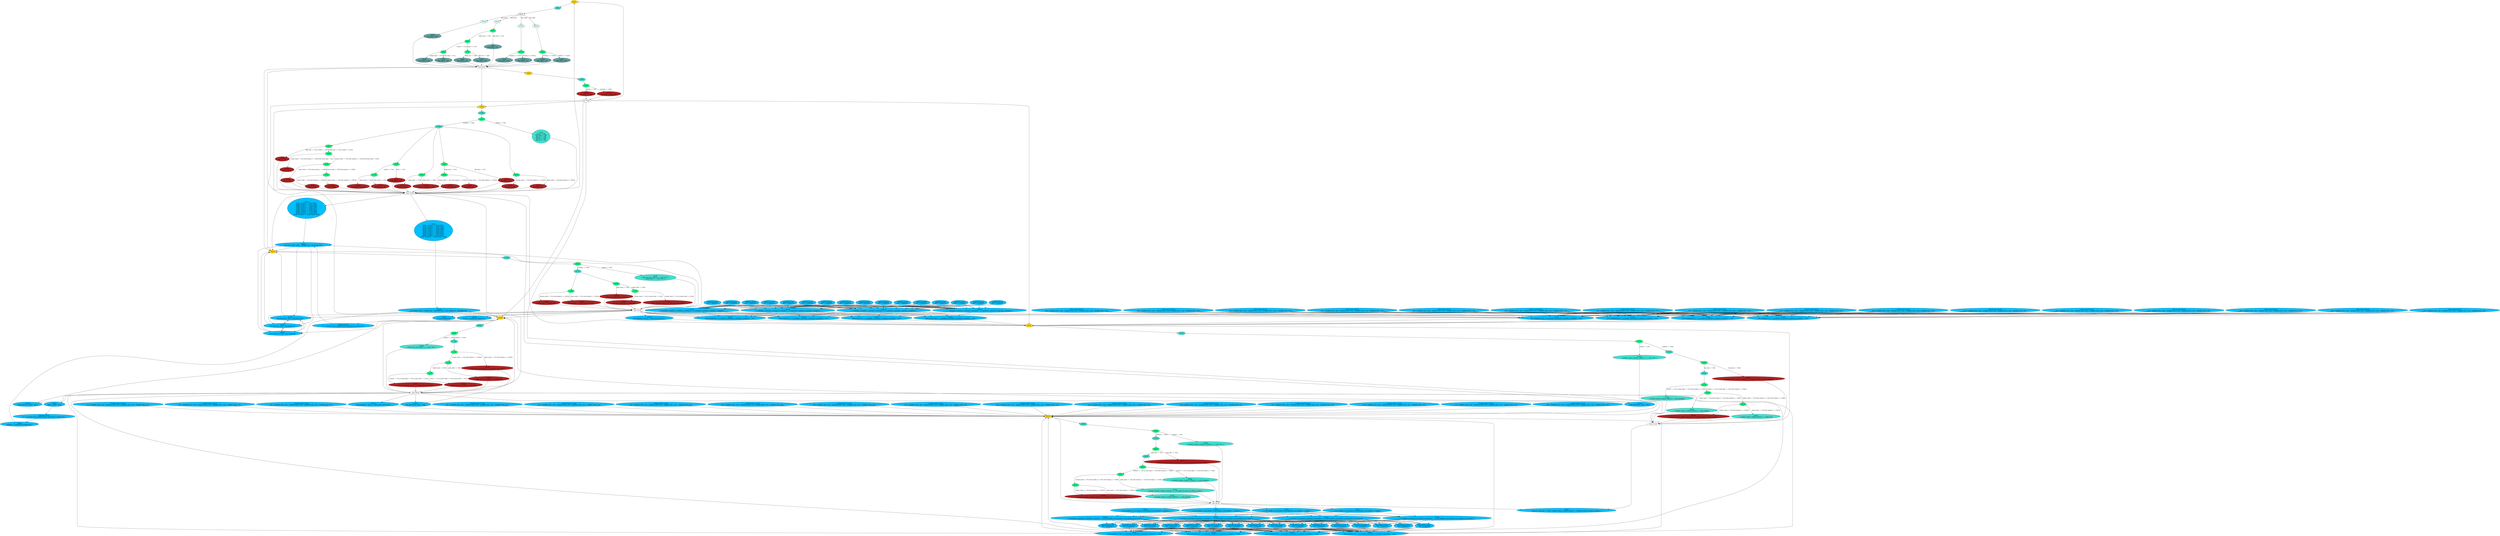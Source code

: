 digraph "" {
	node [label="\N"];
	"93:AL"	[ast="<pyverilog.vparser.ast.Always object at 0x7b9845ad58b0>",
		clk_sens=False,
		fillcolor=gold,
		label="93:AL",
		sens="['now_state', 'enc_dec', 'key_exp', 'start', 'start_flag', 'round_n', 'key_val']",
		statements="[]",
		style=filled,
		typ=Always,
		use_var="['key_exp', 'key_val', 'start_flag', 'now_state', 'start', 'round_n']"];
	"93:BL"	[ast="<pyverilog.vparser.ast.Block object at 0x7b9845acfcd0>",
		fillcolor=turquoise,
		label="93:BL",
		statements="[]",
		style=filled,
		typ=Block];
	"93:AL" -> "93:BL"	[cond="[]",
		lineno=None];
	"94:CS"	[ast="<pyverilog.vparser.ast.CaseStatement object at 0x7b9845acff70>",
		fillcolor=linen,
		label="94:CS",
		statements="[]",
		style=filled,
		typ=CaseStatement];
	"93:BL" -> "94:CS"	[cond="[]",
		lineno=None];
	"95:CA"	[ast="<pyverilog.vparser.ast.Case object at 0x7b9845acffa0>",
		fillcolor=lightcyan,
		label="95:CA",
		statements="[]",
		style=filled,
		typ=Case];
	"94:CS" -> "95:CA"	[cond="['now_state']",
		label=now_state,
		lineno=94];
	"101:CA"	[ast="<pyverilog.vparser.ast.Case object at 0x7b9845ad51f0>",
		fillcolor=lightcyan,
		label="101:CA",
		statements="[]",
		style=filled,
		typ=Case];
	"94:CS" -> "101:CA"	[cond="['now_state']",
		label=now_state,
		lineno=94];
	"103:CA"	[ast="<pyverilog.vparser.ast.Case object at 0x7b9845ad5a30>",
		fillcolor=lightcyan,
		label="103:CA",
		statements="[]",
		style=filled,
		typ=Case];
	"94:CS" -> "103:CA"	[cond="['now_state']",
		label=now_state,
		lineno=94];
	"105:CA"	[ast="<pyverilog.vparser.ast.Case object at 0x7b9845ad5cd0>",
		fillcolor=lightcyan,
		label="105:CA",
		statements="[]",
		style=filled,
		typ=Case];
	"94:CS" -> "105:CA"	[cond="['now_state']",
		label=now_state,
		lineno=94];
	"95:IF"	[ast="<pyverilog.vparser.ast.IfStatement object at 0x7b9845ad5670>",
		fillcolor=springgreen,
		label="95:IF",
		statements="[]",
		style=filled,
		typ=IfStatement];
	"95:CA" -> "95:IF"	[cond="[]",
		lineno=None];
	"101:IF"	[ast="<pyverilog.vparser.ast.IfStatement object at 0x7b9845ad5610>",
		fillcolor=springgreen,
		label="101:IF",
		statements="[]",
		style=filled,
		typ=IfStatement];
	"101:CA" -> "101:IF"	[cond="[]",
		lineno=None];
	"103:IF"	[ast="<pyverilog.vparser.ast.IfStatement object at 0x7b9845ac98e0>",
		fillcolor=springgreen,
		label="103:IF",
		statements="[]",
		style=filled,
		typ=IfStatement];
	"103:CA" -> "103:IF"	[cond="[]",
		lineno=None];
	"105:BS"	[ast="<pyverilog.vparser.ast.BlockingSubstitution object at 0x7b9845ac9610>",
		fillcolor=cadetblue,
		label="105:BS
next_state = 3'h0;",
		statements="[<pyverilog.vparser.ast.BlockingSubstitution object at 0x7b9845ac9610>]",
		style=filled,
		typ=BlockingSubstitution];
	"105:CA" -> "105:BS"	[cond="[]",
		lineno=None];
	"Leaf_93:AL"	[def_var="['next_state']",
		label="Leaf_93:AL"];
	"105:BS" -> "Leaf_93:AL"	[cond="[]",
		lineno=None];
	"103:BS"	[ast="<pyverilog.vparser.ast.BlockingSubstitution object at 0x7b9845ac9b20>",
		fillcolor=cadetblue,
		label="103:BS
next_state = 3'h0;",
		statements="[<pyverilog.vparser.ast.BlockingSubstitution object at 0x7b9845ac9b20>]",
		style=filled,
		typ=BlockingSubstitution];
	"103:IF" -> "103:BS"	[cond="['round_n']",
		label="(round_n == 4'd10)",
		lineno=103];
	"104:BS"	[ast="<pyverilog.vparser.ast.BlockingSubstitution object at 0x7b9845ac9d90>",
		fillcolor=cadetblue,
		label="104:BS
next_state = 3'h2;",
		statements="[<pyverilog.vparser.ast.BlockingSubstitution object at 0x7b9845ac9d90>]",
		style=filled,
		typ=BlockingSubstitution];
	"103:IF" -> "104:BS"	[cond="['round_n']",
		label="!((round_n == 4'd10))",
		lineno=103];
	"103:BS" -> "Leaf_93:AL"	[cond="[]",
		lineno=None];
	"104:BS" -> "Leaf_93:AL"	[cond="[]",
		lineno=None];
	"101:BS"	[ast="<pyverilog.vparser.ast.BlockingSubstitution object at 0x7b9845ac90d0>",
		fillcolor=cadetblue,
		label="101:BS
next_state = 3'h0;",
		statements="[<pyverilog.vparser.ast.BlockingSubstitution object at 0x7b9845ac90d0>]",
		style=filled,
		typ=BlockingSubstitution];
	"101:IF" -> "101:BS"	[cond="['round_n']",
		label="(round_n == 4'd10)",
		lineno=101];
	"102:BS"	[ast="<pyverilog.vparser.ast.BlockingSubstitution object at 0x7b9845ac97f0>",
		fillcolor=cadetblue,
		label="102:BS
next_state = 3'h1;",
		statements="[<pyverilog.vparser.ast.BlockingSubstitution object at 0x7b9845ac97f0>]",
		style=filled,
		typ=BlockingSubstitution];
	"101:IF" -> "102:BS"	[cond="['round_n']",
		label="!((round_n == 4'd10))",
		lineno=101];
	"101:BS" -> "Leaf_93:AL"	[cond="[]",
		lineno=None];
	"102:BS" -> "Leaf_93:AL"	[cond="[]",
		lineno=None];
	"95:BS"	[ast="<pyverilog.vparser.ast.BlockingSubstitution object at 0x7b9845ad5550>",
		fillcolor=cadetblue,
		label="95:BS
next_state = 3'h1;",
		statements="[<pyverilog.vparser.ast.BlockingSubstitution object at 0x7b9845ad5550>]",
		style=filled,
		typ=BlockingSubstitution];
	"95:IF" -> "95:BS"	[cond="['key_exp']",
		label="(key_exp == 1'b1)",
		lineno=95];
	"96:IF"	[ast="<pyverilog.vparser.ast.IfStatement object at 0x7b9845ad5a00>",
		fillcolor=springgreen,
		label="96:IF",
		statements="[]",
		style=filled,
		typ=IfStatement];
	"95:IF" -> "96:IF"	[cond="['key_exp']",
		label="!((key_exp == 1'b1))",
		lineno=95];
	"95:BS" -> "Leaf_93:AL"	[cond="[]",
		lineno=None];
	"97:IF"	[ast="<pyverilog.vparser.ast.IfStatement object at 0x7b9845ad5790>",
		fillcolor=springgreen,
		label="97:IF",
		statements="[]",
		style=filled,
		typ=IfStatement];
	"96:IF" -> "97:IF"	[cond="['start']",
		label="(start == 1'b1)",
		lineno=96];
	"99:IF"	[ast="<pyverilog.vparser.ast.IfStatement object at 0x7b9845ad5a90>",
		fillcolor=springgreen,
		label="99:IF",
		statements="[]",
		style=filled,
		typ=IfStatement];
	"96:IF" -> "99:IF"	[cond="['start']",
		label="!((start == 1'b1))",
		lineno=96];
	"97:BS"	[ast="<pyverilog.vparser.ast.BlockingSubstitution object at 0x7b9845ad5d00>",
		fillcolor=cadetblue,
		label="97:BS
next_state = 3'h1;",
		statements="[<pyverilog.vparser.ast.BlockingSubstitution object at 0x7b9845ad5d00>]",
		style=filled,
		typ=BlockingSubstitution];
	"97:IF" -> "97:BS"	[cond="['key_val']",
		label="(key_val == 1'b0)",
		lineno=97];
	"98:BS"	[ast="<pyverilog.vparser.ast.BlockingSubstitution object at 0x7b9845ad5f70>",
		fillcolor=cadetblue,
		label="98:BS
next_state = 3'h2;",
		statements="[<pyverilog.vparser.ast.BlockingSubstitution object at 0x7b9845ad5f70>]",
		style=filled,
		typ=BlockingSubstitution];
	"97:IF" -> "98:BS"	[cond="['key_val']",
		label="!((key_val == 1'b0))",
		lineno=97];
	"99:BS"	[ast="<pyverilog.vparser.ast.BlockingSubstitution object at 0x7b9845ac9310>",
		fillcolor=cadetblue,
		label="99:BS
next_state = 3'h2;",
		statements="[<pyverilog.vparser.ast.BlockingSubstitution object at 0x7b9845ac9310>]",
		style=filled,
		typ=BlockingSubstitution];
	"99:IF" -> "99:BS"	[cond="['start_flag']",
		label="(start_flag == 1'b1)",
		lineno=99];
	"100:BS"	[ast="<pyverilog.vparser.ast.BlockingSubstitution object at 0x7b9845ac9580>",
		fillcolor=cadetblue,
		label="100:BS
next_state = 3'h0;",
		statements="[<pyverilog.vparser.ast.BlockingSubstitution object at 0x7b9845ac9580>]",
		style=filled,
		typ=BlockingSubstitution];
	"99:IF" -> "100:BS"	[cond="['start_flag']",
		label="!((start_flag == 1'b1))",
		lineno=99];
	"99:BS" -> "Leaf_93:AL"	[cond="[]",
		lineno=None];
	"100:BS" -> "Leaf_93:AL"	[cond="[]",
		lineno=None];
	"97:BS" -> "Leaf_93:AL"	[cond="[]",
		lineno=None];
	"98:BS" -> "Leaf_93:AL"	[cond="[]",
		lineno=None];
	"109:AL"	[ast="<pyverilog.vparser.ast.Always object at 0x7b9845ac9d00>",
		clk_sens=False,
		fillcolor=gold,
		label="109:AL",
		sens="['clock', 'resetn']",
		statements="[]",
		style=filled,
		typ=Always,
		use_var="['next_state', 'resetn']"];
	"Leaf_93:AL" -> "109:AL";
	"118:AL"	[ast="<pyverilog.vparser.ast.Always object at 0x7b9845acb9d0>",
		clk_sens=False,
		fillcolor=gold,
		label="118:AL",
		sens="['clock', 'resetn']",
		statements="[]",
		style=filled,
		typ=Always,
		use_var="['key_exp', 'key_val', 'busy', 'now_state', 'resetn', 'start_flag', 'start', 'next_state', 'round_n']"];
	"Leaf_93:AL" -> "118:AL";
	"162:AL"	[ast="<pyverilog.vparser.ast.Always object at 0x7b98454a18b0>",
		clk_sens=False,
		fillcolor=gold,
		label="162:AL",
		sens="['clock', 'resetn']",
		statements="[]",
		style=filled,
		typ=Always,
		use_var="['w', 'key_in', 'round10_key', 'now_state', 'resetn', 'next_state', 'next_key', 'round_n']"];
	"Leaf_93:AL" -> "162:AL";
	"208:AL"	[ast="<pyverilog.vparser.ast.Always object at 0x7b98454a21f0>",
		clk_sens=False,
		fillcolor=gold,
		label="208:AL",
		sens="['clock', 'resetn']",
		statements="[]",
		style=filled,
		typ=Always,
		use_var="['w', 'next_ikey', 'now_state', 'start_flag', 'start', 'resetn', 'round10_key', 'next_state', 'round_n', 'iw']"];
	"Leaf_93:AL" -> "208:AL";
	"109:BL"	[ast="<pyverilog.vparser.ast.Block object at 0x7b9845ac9ee0>",
		fillcolor=turquoise,
		label="109:BL",
		statements="[]",
		style=filled,
		typ=Block];
	"109:AL" -> "109:BL"	[cond="[]",
		lineno=None];
	"110:IF"	[ast="<pyverilog.vparser.ast.IfStatement object at 0x7b9845ac9f70>",
		fillcolor=springgreen,
		label="110:IF",
		statements="[]",
		style=filled,
		typ=IfStatement];
	"109:BL" -> "110:IF"	[cond="[]",
		lineno=None];
	"110:NS"	[ast="<pyverilog.vparser.ast.NonblockingSubstitution object at 0x7b9845acb370>",
		fillcolor=firebrick,
		label="110:NS
now_state <= 3'h0;",
		statements="[<pyverilog.vparser.ast.NonblockingSubstitution object at 0x7b9845acb370>]",
		style=filled,
		typ=NonblockingSubstitution];
	"110:IF" -> "110:NS"	[cond="['resetn']",
		label="(resetn == 1'b0)",
		lineno=110];
	"111:NS"	[ast="<pyverilog.vparser.ast.NonblockingSubstitution object at 0x7b9845acb5e0>",
		fillcolor=firebrick,
		label="111:NS
now_state <= next_state;",
		statements="[<pyverilog.vparser.ast.NonblockingSubstitution object at 0x7b9845acb5e0>]",
		style=filled,
		typ=NonblockingSubstitution];
	"110:IF" -> "111:NS"	[cond="['resetn']",
		label="!((resetn == 1'b0))",
		lineno=110];
	"Leaf_109:AL"	[def_var="['now_state']",
		label="Leaf_109:AL"];
	"110:NS" -> "Leaf_109:AL"	[cond="[]",
		lineno=None];
	"111:NS" -> "Leaf_109:AL"	[cond="[]",
		lineno=None];
	"Leaf_109:AL" -> "93:AL";
	"Leaf_109:AL" -> "118:AL";
	"Leaf_109:AL" -> "162:AL";
	"Leaf_109:AL" -> "208:AL";
	"251:AL"	[ast="<pyverilog.vparser.ast.Always object at 0x7b984548d460>",
		clk_sens=False,
		fillcolor=gold,
		label="251:AL",
		sens="['clock', 'resetn']",
		statements="[]",
		style=filled,
		typ=Always,
		use_var="['add_roundkey', 'add_roundkey0', 'cipher_text', 'now_state', 'resetn', 'start_flag', 'start', 'round_n', 'enc_dec', 'state']"];
	"Leaf_109:AL" -> "251:AL";
	"343:AL"	[ast="<pyverilog.vparser.ast.Always object at 0x7b9845dfaee0>",
		clk_sens=False,
		fillcolor=gold,
		label="343:AL",
		sens="['clock', 'resetn']",
		statements="[]",
		style=filled,
		typ=Always,
		use_var="['add_iroundkey0', 'now_state', 'resetn', 'start_flag', 'start', 'im_col', 'istate', 'round_n', 'enc_dec', 'add_iroundkey']"];
	"Leaf_109:AL" -> "343:AL";
	"118:BL"	[ast="<pyverilog.vparser.ast.Block object at 0x7b9845acb640>",
		fillcolor=turquoise,
		label="118:BL",
		statements="[]",
		style=filled,
		typ=Block];
	"118:AL" -> "118:BL"	[cond="[]",
		lineno=None];
	"119:IF"	[ast="<pyverilog.vparser.ast.IfStatement object at 0x7b9845acb970>",
		fillcolor=springgreen,
		label="119:IF",
		statements="[]",
		style=filled,
		typ=IfStatement];
	"118:BL" -> "119:IF"	[cond="[]",
		lineno=None];
	"119:BL"	[ast="<pyverilog.vparser.ast.Block object at 0x7b9845acbe50>",
		fillcolor=turquoise,
		label="119:BL
busy <= 1'b0;
start_flag <= 1'b0;
key_val <= 1'b0;
round_n <= 4'h0;
key_val <= 1'b0;
text_val <= 1'b0;",
		statements="[<pyverilog.vparser.ast.NonblockingSubstitution object at 0x7b9845acbb80>, <pyverilog.vparser.ast.NonblockingSubstitution object \
at 0x7b9845acbd90>, <pyverilog.vparser.ast.NonblockingSubstitution object at 0x7b9845acbf40>, <pyverilog.vparser.ast.NonblockingSubstitution \
object at 0x7b9845ac7130>, <pyverilog.vparser.ast.NonblockingSubstitution object at 0x7b9845ac72e0>, <pyverilog.vparser.ast.NonblockingSubstitution \
object at 0x7b9845ac7490>]",
		style=filled,
		typ=Block];
	"119:IF" -> "119:BL"	[cond="['resetn']",
		label="(resetn == 1'b0)",
		lineno=119];
	"127:BL"	[ast="<pyverilog.vparser.ast.Block object at 0x7b984549adf0>",
		fillcolor=turquoise,
		label="127:BL",
		statements="[]",
		style=filled,
		typ=Block];
	"119:IF" -> "127:BL"	[cond="['resetn']",
		label="!((resetn == 1'b0))",
		lineno=119];
	"Leaf_118:AL"	[def_var="['key_val', 'busy', 'start_flag', 'round_n', 'text_val']",
		label="Leaf_118:AL"];
	"119:BL" -> "Leaf_118:AL"	[cond="[]",
		lineno=None];
	"129:IF"	[ast="<pyverilog.vparser.ast.IfStatement object at 0x7b9845ac7c40>",
		fillcolor=springgreen,
		label="129:IF",
		statements="[]",
		style=filled,
		typ=IfStatement];
	"127:BL" -> "129:IF"	[cond="[]",
		lineno=None];
	"136:IF"	[ast="<pyverilog.vparser.ast.IfStatement object at 0x7b9845496d90>",
		fillcolor=springgreen,
		label="136:IF",
		statements="[]",
		style=filled,
		typ=IfStatement];
	"127:BL" -> "136:IF"	[cond="[]",
		lineno=None];
	"141:IF"	[ast="<pyverilog.vparser.ast.IfStatement object at 0x7b98454961f0>",
		fillcolor=springgreen,
		label="141:IF",
		statements="[]",
		style=filled,
		typ=IfStatement];
	"127:BL" -> "141:IF"	[cond="[]",
		lineno=None];
	"145:IF"	[ast="<pyverilog.vparser.ast.IfStatement object at 0x7b984549af40>",
		fillcolor=springgreen,
		label="145:IF",
		statements="[]",
		style=filled,
		typ=IfStatement];
	"127:BL" -> "145:IF"	[cond="[]",
		lineno=None];
	"150:IF"	[ast="<pyverilog.vparser.ast.IfStatement object at 0x7b984549a970>",
		fillcolor=springgreen,
		label="150:IF",
		statements="[]",
		style=filled,
		typ=IfStatement];
	"127:BL" -> "150:IF"	[cond="[]",
		lineno=None];
	"129:NS"	[ast="<pyverilog.vparser.ast.NonblockingSubstitution object at 0x7b9845ac7b20>",
		fillcolor=firebrick,
		label="129:NS
busy <= 1'b0;",
		statements="[<pyverilog.vparser.ast.NonblockingSubstitution object at 0x7b9845ac7b20>]",
		style=filled,
		typ=NonblockingSubstitution];
	"129:IF" -> "129:NS"	[cond="['key_exp', 'start']",
		label="((key_exp == 1'b1) || (start == 1'b1))",
		lineno=129];
	"130:IF"	[ast="<pyverilog.vparser.ast.IfStatement object at 0x7b9845496490>",
		fillcolor=springgreen,
		label="130:IF",
		statements="[]",
		style=filled,
		typ=IfStatement];
	"129:IF" -> "130:IF"	[cond="['key_exp', 'start']",
		label="!(((key_exp == 1'b1) || (start == 1'b1)))",
		lineno=129];
	"136:NS"	[ast="<pyverilog.vparser.ast.NonblockingSubstitution object at 0x7b9845496af0>",
		fillcolor=firebrick,
		label="136:NS
start_flag <= 1'b1;",
		statements="[<pyverilog.vparser.ast.NonblockingSubstitution object at 0x7b9845496af0>]",
		style=filled,
		typ=NonblockingSubstitution];
	"136:IF" -> "136:NS"	[cond="['start']",
		label="(start == 1'b1)",
		lineno=136];
	"137:IF"	[ast="<pyverilog.vparser.ast.IfStatement object at 0x7b98454963d0>",
		fillcolor=springgreen,
		label="137:IF",
		statements="[]",
		style=filled,
		typ=IfStatement];
	"136:IF" -> "137:IF"	[cond="['start']",
		label="!((start == 1'b1))",
		lineno=136];
	"141:NS"	[ast="<pyverilog.vparser.ast.NonblockingSubstitution object at 0x7b984549a520>",
		fillcolor=firebrick,
		label="141:NS
round_n <= 4'h0;",
		statements="[<pyverilog.vparser.ast.NonblockingSubstitution object at 0x7b984549a520>]",
		style=filled,
		typ=NonblockingSubstitution];
	"141:IF" -> "141:NS"	[cond="['next_state']",
		label="(next_state == 3'h0)",
		lineno=141];
	"142:NS"	[ast="<pyverilog.vparser.ast.NonblockingSubstitution object at 0x7b984549a160>",
		fillcolor=firebrick,
		label="142:NS
round_n <= round_n + 1'b1;",
		statements="[<pyverilog.vparser.ast.NonblockingSubstitution object at 0x7b984549a160>]",
		style=filled,
		typ=NonblockingSubstitution];
	"141:IF" -> "142:NS"	[cond="['next_state']",
		label="!((next_state == 3'h0))",
		lineno=141];
	"145:NS"	[ast="<pyverilog.vparser.ast.NonblockingSubstitution object at 0x7b984549ae20>",
		fillcolor=firebrick,
		label="145:NS
key_val <= 1'b0;",
		statements="[<pyverilog.vparser.ast.NonblockingSubstitution object at 0x7b984549ae20>]",
		style=filled,
		typ=NonblockingSubstitution];
	"145:IF" -> "145:NS"	[cond="['key_exp']",
		label="(key_exp == 1'b1)",
		lineno=145];
	"146:IF"	[ast="<pyverilog.vparser.ast.IfStatement object at 0x7b984549a370>",
		fillcolor=springgreen,
		label="146:IF",
		statements="[]",
		style=filled,
		typ=IfStatement];
	"145:IF" -> "146:IF"	[cond="['key_exp']",
		label="!((key_exp == 1'b1))",
		lineno=145];
	"150:NS"	[ast="<pyverilog.vparser.ast.NonblockingSubstitution object at 0x7b984549b970>",
		fillcolor=firebrick,
		label="150:NS
text_val <= 1'b1;",
		statements="[<pyverilog.vparser.ast.NonblockingSubstitution object at 0x7b984549b970>]",
		style=filled,
		typ=NonblockingSubstitution];
	"150:IF" -> "150:NS"	[cond="['now_state', 'round_n']",
		label="((now_state == 3'h2) && (round_n == 4'd10))",
		lineno=150];
	"151:NS"	[ast="<pyverilog.vparser.ast.NonblockingSubstitution object at 0x7b984549bbe0>",
		fillcolor=firebrick,
		label="151:NS
text_val <= 1'b0;",
		statements="[<pyverilog.vparser.ast.NonblockingSubstitution object at 0x7b984549bbe0>]",
		style=filled,
		typ=NonblockingSubstitution];
	"150:IF" -> "151:NS"	[cond="['now_state', 'round_n']",
		label="!(((now_state == 3'h2) && (round_n == 4'd10)))",
		lineno=150];
	"150:NS" -> "Leaf_118:AL"	[cond="[]",
		lineno=None];
	"151:NS" -> "Leaf_118:AL"	[cond="[]",
		lineno=None];
	"145:NS" -> "Leaf_118:AL"	[cond="[]",
		lineno=None];
	"146:NS"	[ast="<pyverilog.vparser.ast.NonblockingSubstitution object at 0x7b984549b4f0>",
		fillcolor=firebrick,
		label="146:NS
key_val <= 1'b1;",
		statements="[<pyverilog.vparser.ast.NonblockingSubstitution object at 0x7b984549b4f0>]",
		style=filled,
		typ=NonblockingSubstitution];
	"146:IF" -> "146:NS"	[cond="['now_state', 'round_n']",
		label="((now_state == 3'h1) && (round_n == 4'd10))",
		lineno=146];
	"147:NS"	[ast="<pyverilog.vparser.ast.NonblockingSubstitution object at 0x7b984549b760>",
		fillcolor=firebrick,
		label="147:NS
key_val <= key_val;",
		statements="[<pyverilog.vparser.ast.NonblockingSubstitution object at 0x7b984549b760>]",
		style=filled,
		typ=NonblockingSubstitution];
	"146:IF" -> "147:NS"	[cond="['now_state', 'round_n']",
		label="!(((now_state == 3'h1) && (round_n == 4'd10)))",
		lineno=146];
	"146:NS" -> "Leaf_118:AL"	[cond="[]",
		lineno=None];
	"147:NS" -> "Leaf_118:AL"	[cond="[]",
		lineno=None];
	"141:NS" -> "Leaf_118:AL"	[cond="[]",
		lineno=None];
	"142:NS" -> "Leaf_118:AL"	[cond="[]",
		lineno=None];
	"136:NS" -> "Leaf_118:AL"	[cond="[]",
		lineno=None];
	"137:NS"	[ast="<pyverilog.vparser.ast.NonblockingSubstitution object at 0x7b984549a580>",
		fillcolor=firebrick,
		label="137:NS
start_flag <= 1'b0;",
		statements="[<pyverilog.vparser.ast.NonblockingSubstitution object at 0x7b984549a580>]",
		style=filled,
		typ=NonblockingSubstitution];
	"137:IF" -> "137:NS"	[cond="['now_state']",
		label="(now_state == 3'h2)",
		lineno=137];
	"138:NS"	[ast="<pyverilog.vparser.ast.NonblockingSubstitution object at 0x7b984549a7f0>",
		fillcolor=firebrick,
		label="138:NS
start_flag <= start_flag;",
		statements="[<pyverilog.vparser.ast.NonblockingSubstitution object at 0x7b984549a7f0>]",
		style=filled,
		typ=NonblockingSubstitution];
	"137:IF" -> "138:NS"	[cond="['now_state']",
		label="!((now_state == 3'h2))",
		lineno=137];
	"137:NS" -> "Leaf_118:AL"	[cond="[]",
		lineno=None];
	"138:NS" -> "Leaf_118:AL"	[cond="[]",
		lineno=None];
	"129:NS" -> "Leaf_118:AL"	[cond="[]",
		lineno=None];
	"130:NS"	[ast="<pyverilog.vparser.ast.NonblockingSubstitution object at 0x7b9845496370>",
		fillcolor=firebrick,
		label="130:NS
busy <= 1'b0;",
		statements="[<pyverilog.vparser.ast.NonblockingSubstitution object at 0x7b9845496370>]",
		style=filled,
		typ=NonblockingSubstitution];
	"130:IF" -> "130:NS"	[cond="['now_state', 'round_n', 'start_flag']",
		label="((now_state == 3'h1) && (round_n == 4'd10) && (start_flag != 1'b1))",
		lineno=130];
	"131:IF"	[ast="<pyverilog.vparser.ast.IfStatement object at 0x7b9845496b20>",
		fillcolor=springgreen,
		label="131:IF",
		statements="[]",
		style=filled,
		typ=IfStatement];
	"130:IF" -> "131:IF"	[cond="['now_state', 'round_n', 'start_flag']",
		label="!(((now_state == 3'h1) && (round_n == 4'd10) && (start_flag != 1'b1)))",
		lineno=130];
	"130:NS" -> "Leaf_118:AL"	[cond="[]",
		lineno=None];
	"131:NS"	[ast="<pyverilog.vparser.ast.NonblockingSubstitution object at 0x7b9845496a00>",
		fillcolor=firebrick,
		label="131:NS
busy <= 1'b1;",
		statements="[<pyverilog.vparser.ast.NonblockingSubstitution object at 0x7b9845496a00>]",
		style=filled,
		typ=NonblockingSubstitution];
	"131:IF" -> "131:NS"	[cond="['now_state', 'round_n']",
		label="((now_state == 3'h2) && (round_n == 4'd9))",
		lineno=131];
	"132:IF"	[ast="<pyverilog.vparser.ast.IfStatement object at 0x7b9845496760>",
		fillcolor=springgreen,
		label="132:IF",
		statements="[]",
		style=filled,
		typ=IfStatement];
	"131:IF" -> "132:IF"	[cond="['now_state', 'round_n']",
		label="!(((now_state == 3'h2) && (round_n == 4'd9)))",
		lineno=131];
	"131:NS" -> "Leaf_118:AL"	[cond="[]",
		lineno=None];
	"132:NS"	[ast="<pyverilog.vparser.ast.NonblockingSubstitution object at 0x7b984549a0d0>",
		fillcolor=firebrick,
		label="132:NS
busy <= 1'b0;",
		statements="[<pyverilog.vparser.ast.NonblockingSubstitution object at 0x7b984549a0d0>]",
		style=filled,
		typ=NonblockingSubstitution];
	"132:IF" -> "132:NS"	[cond="['now_state', 'round_n']",
		label="((now_state == 3'h2) && (round_n == 4'd10))",
		lineno=132];
	"133:NS"	[ast="<pyverilog.vparser.ast.NonblockingSubstitution object at 0x7b984549a340>",
		fillcolor=firebrick,
		label="133:NS
busy <= busy;",
		statements="[<pyverilog.vparser.ast.NonblockingSubstitution object at 0x7b984549a340>]",
		style=filled,
		typ=NonblockingSubstitution];
	"132:IF" -> "133:NS"	[cond="['now_state', 'round_n']",
		label="!(((now_state == 3'h2) && (round_n == 4'd10)))",
		lineno=132];
	"132:NS" -> "Leaf_118:AL"	[cond="[]",
		lineno=None];
	"133:NS" -> "Leaf_118:AL"	[cond="[]",
		lineno=None];
	"Leaf_118:AL" -> "93:AL";
	"Leaf_118:AL" -> "118:AL";
	"Leaf_118:AL" -> "162:AL";
	"192:AS"	[ast="<pyverilog.vparser.ast.Assign object at 0x7b98454a2820>",
		def_var="['rcon']",
		fillcolor=deepskyblue,
		label="192:AS
rcon = (round_n == 4'h0)? 8'h01 :
(8'h00 | (round_n == 4'h1))? 8'h02 :
(8'h00 | (round_n == 4'h2))? 8'h04 :
(8'h00 | (\
round_n == 4'h3))? 8'h08 :
(8'h00 | (round_n == 4'h4))? 8'h10 :
(8'h00 | (round_n == 4'h5))? 8'h20 :
(8'h00 | (round_n == 4'h6))? \
8'h40 :
(8'h00 | (round_n == 4'h7))? 8'h80 :
(8'h00 | (round_n == 4'h8))? 8'h1b :
(8'h00 | (round_n == 4'h9))? 8'h36 : 8'h00;",
		statements="[]",
		style=filled,
		typ=Assign,
		use_var="['round_n', 'round_n', 'round_n', 'round_n', 'round_n', 'round_n', 'round_n', 'round_n', 'round_n', 'round_n']"];
	"Leaf_118:AL" -> "192:AS";
	"Leaf_118:AL" -> "208:AL";
	"234:AS"	[ast="<pyverilog.vparser.ast.Assign object at 0x7b9845492bb0>",
		def_var="['ircon']",
		fillcolor=deepskyblue,
		label="234:AS
ircon = (round_n == 4'h9)? 8'h01 :
(8'h00 | (round_n == 4'h8))? 8'h02 :
(8'h00 | (round_n == 4'h7))? 8'h04 :
(8'h00 | (\
round_n == 4'h6))? 8'h08 :
(8'h00 | (round_n == 4'h5))? 8'h10 :
(8'h00 | (round_n == 4'h4))? 8'h20 :
(8'h00 | (round_n == 4'h3))? \
8'h40 :
(8'h00 | (round_n == 4'h2))? 8'h80 :
(8'h00 | (round_n == 4'h1))? 8'h1b :
(8'h00 | (round_n == 4'h0))? 8'h36 : 8'h00;",
		statements="[]",
		style=filled,
		typ=Assign,
		use_var="['round_n', 'round_n', 'round_n', 'round_n', 'round_n', 'round_n', 'round_n', 'round_n', 'round_n', 'round_n']"];
	"Leaf_118:AL" -> "234:AS";
	"Leaf_118:AL" -> "251:AL";
	"Leaf_118:AL" -> "343:AL";
	"156:AS"	[ast="<pyverilog.vparser.ast.Assign object at 0x7b984549b940>",
		def_var="['text_out']",
		fillcolor=deepskyblue,
		label="156:AS
text_out = (enc_dec == 1'b0)? { state[0], state[1], state[2], state[3] } : { istate[0], istate[1], istate[2], istate[3] };",
		statements="[]",
		style=filled,
		typ=Assign,
		use_var="['enc_dec', 'state', 'state', 'state', 'state', 'istate', 'istate', 'istate', 'istate']"];
	"162:BL"	[ast="<pyverilog.vparser.ast.Block object at 0x7b984549d640>",
		fillcolor=turquoise,
		label="162:BL",
		statements="[]",
		style=filled,
		typ=Block];
	"162:AL" -> "162:BL"	[cond="[]",
		lineno=None];
	"163:IF"	[ast="<pyverilog.vparser.ast.IfStatement object at 0x7b98454a1400>",
		fillcolor=springgreen,
		label="163:IF",
		statements="[]",
		style=filled,
		typ=IfStatement];
	"162:BL" -> "163:IF"	[cond="[]",
		lineno=None];
	"163:BL"	[ast="<pyverilog.vparser.ast.Block object at 0x7b98454a1d00>",
		fillcolor=turquoise,
		label="163:BL
{ w[0], w[1], w[2], w[3] } <= { 128{ 1'b0 } };
round10_key <= { 128{ 1'b0 } };",
		statements="[<pyverilog.vparser.ast.NonblockingSubstitution object at 0x7b984549d130>, <pyverilog.vparser.ast.NonblockingSubstitution object \
at 0x7b984549d430>]",
		style=filled,
		typ=Block];
	"163:IF" -> "163:BL"	[cond="['resetn']",
		label="(resetn == 1'b0)",
		lineno=163];
	"167:BL"	[ast="<pyverilog.vparser.ast.Block object at 0x7b984549d580>",
		fillcolor=turquoise,
		label="167:BL",
		statements="[]",
		style=filled,
		typ=Block];
	"163:IF" -> "167:BL"	[cond="['resetn']",
		label="!((resetn == 1'b0))",
		lineno=163];
	"Leaf_162:AL"	[def_var="['w', 'round10_key']",
		label="Leaf_162:AL"];
	"163:BL" -> "Leaf_162:AL"	[cond="[]",
		lineno=None];
	"169:IF"	[ast="<pyverilog.vparser.ast.IfStatement object at 0x7b984549db80>",
		fillcolor=springgreen,
		label="169:IF",
		statements="[]",
		style=filled,
		typ=IfStatement];
	"167:BL" -> "169:IF"	[cond="[]",
		lineno=None];
	"174:IF"	[ast="<pyverilog.vparser.ast.IfStatement object at 0x7b984549dd60>",
		fillcolor=springgreen,
		label="174:IF",
		statements="[]",
		style=filled,
		typ=IfStatement];
	"167:BL" -> "174:IF"	[cond="[]",
		lineno=None];
	"169:NS"	[ast="<pyverilog.vparser.ast.NonblockingSubstitution object at 0x7b984549de80>",
		fillcolor=firebrick,
		label="169:NS
{ w[0], w[1], w[2], w[3] } <= key_in;",
		statements="[<pyverilog.vparser.ast.NonblockingSubstitution object at 0x7b984549de80>]",
		style=filled,
		typ=NonblockingSubstitution];
	"169:IF" -> "169:NS"	[cond="['next_state']",
		label="(next_state == 3'h0)",
		lineno=169];
	"170:IF"	[ast="<pyverilog.vparser.ast.IfStatement object at 0x7b984549dee0>",
		fillcolor=springgreen,
		label="170:IF",
		statements="[]",
		style=filled,
		typ=IfStatement];
	"169:IF" -> "170:IF"	[cond="['next_state']",
		label="!((next_state == 3'h0))",
		lineno=169];
	"174:NS"	[ast="<pyverilog.vparser.ast.NonblockingSubstitution object at 0x7b98454afb80>",
		fillcolor=firebrick,
		label="174:NS
round10_key <= { w[0], w[1], w[2], w[3] };",
		statements="[<pyverilog.vparser.ast.NonblockingSubstitution object at 0x7b98454afb80>]",
		style=filled,
		typ=NonblockingSubstitution];
	"174:IF" -> "174:NS"	[cond="['now_state', 'round_n']",
		label="((now_state == 3'h1) && (round_n == 4'd10))",
		lineno=174];
	"175:NS"	[ast="<pyverilog.vparser.ast.NonblockingSubstitution object at 0x7b98454affa0>",
		fillcolor=firebrick,
		label="175:NS
round10_key <= round10_key;",
		statements="[<pyverilog.vparser.ast.NonblockingSubstitution object at 0x7b98454affa0>]",
		style=filled,
		typ=NonblockingSubstitution];
	"174:IF" -> "175:NS"	[cond="['now_state', 'round_n']",
		label="!(((now_state == 3'h1) && (round_n == 4'd10)))",
		lineno=174];
	"174:NS" -> "Leaf_162:AL"	[cond="[]",
		lineno=None];
	"175:NS" -> "Leaf_162:AL"	[cond="[]",
		lineno=None];
	"169:NS" -> "Leaf_162:AL"	[cond="[]",
		lineno=None];
	"170:NS"	[ast="<pyverilog.vparser.ast.NonblockingSubstitution object at 0x7b98454aa9d0>",
		fillcolor=firebrick,
		label="170:NS
{ w[0], w[1], w[2], w[3] } <= next_key;",
		statements="[<pyverilog.vparser.ast.NonblockingSubstitution object at 0x7b98454aa9d0>]",
		style=filled,
		typ=NonblockingSubstitution];
	"170:IF" -> "170:NS"	[cond="['next_state', 'next_state']",
		label="((next_state == 3'h1) || (next_state == 3'h2))",
		lineno=170];
	"171:NS"	[ast="<pyverilog.vparser.ast.NonblockingSubstitution object at 0x7b98454af460>",
		fillcolor=firebrick,
		label="171:NS
{ w[0], w[1], w[2], w[3] } <= { w[0], w[1], w[2], w[3] };",
		statements="[<pyverilog.vparser.ast.NonblockingSubstitution object at 0x7b98454af460>]",
		style=filled,
		typ=NonblockingSubstitution];
	"170:IF" -> "171:NS"	[cond="['next_state', 'next_state']",
		label="!(((next_state == 3'h1) || (next_state == 3'h2)))",
		lineno=170];
	"170:NS" -> "Leaf_162:AL"	[cond="[]",
		lineno=None];
	"171:NS" -> "Leaf_162:AL"	[cond="[]",
		lineno=None];
	"Leaf_162:AL" -> "162:AL";
	"178:AS"	[ast="<pyverilog.vparser.ast.Assign object at 0x7b98454aa0a0>",
		def_var="['r10_key']",
		fillcolor=deepskyblue,
		label="178:AS
r10_key = round10_key;",
		statements="[]",
		style=filled,
		typ=Assign,
		use_var="['round10_key']"];
	"Leaf_162:AL" -> "178:AS";
	"181:AS"	[ast="<pyverilog.vparser.ast.Assign object at 0x7b98454a7130>",
		def_var="['rotword']",
		fillcolor=deepskyblue,
		label="181:AS
rotword = { w[3][23:0], w[3][31:24] };",
		statements="[]",
		style=filled,
		typ=Assign,
		use_var="['w', 'w']"];
	"Leaf_162:AL" -> "181:AS";
	"186:AS"	[ast="<pyverilog.vparser.ast.Assign object at 0x7b98454a71f0>",
		def_var="['next_key']",
		fillcolor=deepskyblue,
		label="186:AS
next_key[127:96] = w[0] ^ { temp[31:24] ^ rcon, temp[23:0] };",
		statements="[]",
		style=filled,
		typ=Assign,
		use_var="['w', 'temp', 'rcon', 'temp']"];
	"Leaf_162:AL" -> "186:AS";
	"187:AS"	[ast="<pyverilog.vparser.ast.Assign object at 0x7b98454a76d0>",
		def_var="['next_key']",
		fillcolor=deepskyblue,
		label="187:AS
next_key[95:64] = w[1] ^ next_key[127:96];",
		statements="[]",
		style=filled,
		typ=Assign,
		use_var="['w', 'next_key']"];
	"Leaf_162:AL" -> "187:AS";
	"188:AS"	[ast="<pyverilog.vparser.ast.Assign object at 0x7b9845485790>",
		def_var="['next_key']",
		fillcolor=deepskyblue,
		label="188:AS
next_key[63:32] = w[2] ^ next_key[95:64];",
		statements="[]",
		style=filled,
		typ=Assign,
		use_var="['w', 'next_key']"];
	"Leaf_162:AL" -> "188:AS";
	"189:AS"	[ast="<pyverilog.vparser.ast.Assign object at 0x7b9845485d00>",
		def_var="['next_key']",
		fillcolor=deepskyblue,
		label="189:AS
next_key[31:0] = w[3] ^ next_key[63:32];",
		statements="[]",
		style=filled,
		typ=Assign,
		use_var="['w', 'next_key']"];
	"Leaf_162:AL" -> "189:AS";
	"Leaf_162:AL" -> "208:AL";
	"275:AS"	[ast="<pyverilog.vparser.ast.Assign object at 0x7b984548c430>",
		def_var="['add_roundkey0']",
		fillcolor=deepskyblue,
		label="275:AS
add_roundkey0 = text_in ^ { w[0], w[1], w[2], w[3] };",
		statements="[]",
		style=filled,
		typ=Assign,
		use_var="['text_in', 'w', 'w', 'w', 'w']"];
	"Leaf_162:AL" -> "275:AS";
	"324:AS"	[ast="<pyverilog.vparser.ast.Assign object at 0x7b9845de4730>",
		def_var="['add_roundkey']",
		fillcolor=deepskyblue,
		label="324:AS
add_roundkey[127:96] = { m_col[0][0], m_col[1][0], m_col[2][0], m_col[3][0] } ^ w[0];",
		statements="[]",
		style=filled,
		typ=Assign,
		use_var="['m_col', 'm_col', 'm_col', 'm_col', 'w']"];
	"Leaf_162:AL" -> "324:AS";
	"325:AS"	[ast="<pyverilog.vparser.ast.Assign object at 0x7b9845dff400>",
		def_var="['add_roundkey']",
		fillcolor=deepskyblue,
		label="325:AS
add_roundkey[95:64] = { m_col[0][1], m_col[1][1], m_col[2][1], m_col[3][1] } ^ w[1];",
		statements="[]",
		style=filled,
		typ=Assign,
		use_var="['m_col', 'm_col', 'm_col', 'm_col', 'w']"];
	"Leaf_162:AL" -> "325:AS";
	"326:AS"	[ast="<pyverilog.vparser.ast.Assign object at 0x7b9845df97f0>",
		def_var="['add_roundkey']",
		fillcolor=deepskyblue,
		label="326:AS
add_roundkey[63:32] = { m_col[0][2], m_col[1][2], m_col[2][2], m_col[3][2] } ^ w[2];",
		statements="[]",
		style=filled,
		typ=Assign,
		use_var="['m_col', 'm_col', 'm_col', 'm_col', 'w']"];
	"Leaf_162:AL" -> "326:AS";
	"327:AS"	[ast="<pyverilog.vparser.ast.Assign object at 0x7b9845e01160>",
		def_var="['add_roundkey']",
		fillcolor=deepskyblue,
		label="327:AS
add_roundkey[31:0] = { m_col[0][3], m_col[1][3], m_col[2][3], m_col[3][3] } ^ w[3];",
		statements="[]",
		style=filled,
		typ=Assign,
		use_var="['m_col', 'm_col', 'm_col', 'm_col', 'w']"];
	"Leaf_162:AL" -> "327:AS";
	"331:AS"	[ast="<pyverilog.vparser.ast.Assign object at 0x7b9845e017c0>",
		def_var="['cipher_text']",
		fillcolor=deepskyblue,
		label="331:AS
cipher_text[127:96] = { s_row[0][0], s_row[1][0], s_row[2][0], s_row[3][0] } ^ w[0];",
		statements="[]",
		style=filled,
		typ=Assign,
		use_var="['s_row', 's_row', 's_row', 's_row', 'w']"];
	"Leaf_162:AL" -> "331:AS";
	"332:AS"	[ast="<pyverilog.vparser.ast.Assign object at 0x7b9845dfe460>",
		def_var="['cipher_text']",
		fillcolor=deepskyblue,
		label="332:AS
cipher_text[95:64] = { s_row[0][1], s_row[1][1], s_row[2][1], s_row[3][1] } ^ w[1];",
		statements="[]",
		style=filled,
		typ=Assign,
		use_var="['s_row', 's_row', 's_row', 's_row', 'w']"];
	"Leaf_162:AL" -> "332:AS";
	"333:AS"	[ast="<pyverilog.vparser.ast.Assign object at 0x7b9845df57f0>",
		def_var="['cipher_text']",
		fillcolor=deepskyblue,
		label="333:AS
cipher_text[63:32] = { s_row[0][2], s_row[1][2], s_row[2][2], s_row[3][2] } ^ w[2];",
		statements="[]",
		style=filled,
		typ=Assign,
		use_var="['s_row', 's_row', 's_row', 's_row', 'w']"];
	"Leaf_162:AL" -> "333:AS";
	"334:AS"	[ast="<pyverilog.vparser.ast.Assign object at 0x7b9845dfc160>",
		def_var="['cipher_text']",
		fillcolor=deepskyblue,
		label="334:AS
cipher_text[31:0] = { s_row[0][3], s_row[1][3], s_row[2][3], s_row[3][3] } ^ w[3];",
		statements="[]",
		style=filled,
		typ=Assign,
		use_var="['s_row', 's_row', 's_row', 's_row', 'w']"];
	"Leaf_162:AL" -> "334:AS";
	"SubWord.618:AS"	[ast="<pyverilog.vparser.ast.Assign object at 0x7b9845b4e160>",
		def_var="['b']",
		fillcolor=deepskyblue,
		label="SubWord.618:AS
b = { s_box(a[31:24]), s_box(a[23:16]), s_box(a[15:8]), s_box(a[7:0]) };",
		statements="[]",
		style=filled,
		typ=Assign,
		use_var="['s_box', 'a', 's_box', 'a', 's_box', 'a', 's_box', 'a']"];
	"181:AS" -> "SubWord.618:AS";
	"186:AS" -> "162:AL";
	"186:AS" -> "187:AS";
	"186:AS" -> "188:AS";
	"186:AS" -> "189:AS";
	"187:AS" -> "162:AL";
	"187:AS" -> "187:AS";
	"187:AS" -> "188:AS";
	"187:AS" -> "189:AS";
	"188:AS" -> "162:AL";
	"188:AS" -> "187:AS";
	"188:AS" -> "188:AS";
	"188:AS" -> "189:AS";
	"189:AS" -> "162:AL";
	"189:AS" -> "187:AS";
	"189:AS" -> "188:AS";
	"189:AS" -> "189:AS";
	"192:AS" -> "186:AS";
	"208:BL"	[ast="<pyverilog.vparser.ast.Block object at 0x7b98454a20d0>",
		fillcolor=turquoise,
		label="208:BL",
		statements="[]",
		style=filled,
		typ=Block];
	"208:AL" -> "208:BL"	[cond="[]",
		lineno=None];
	"209:IF"	[ast="<pyverilog.vparser.ast.IfStatement object at 0x7b98454985e0>",
		fillcolor=springgreen,
		label="209:IF",
		statements="[]",
		style=filled,
		typ=IfStatement];
	"208:BL" -> "209:IF"	[cond="[]",
		lineno=None];
	"209:BL"	[ast="<pyverilog.vparser.ast.Block object at 0x7b98454a2b20>",
		fillcolor=turquoise,
		label="209:BL
{ iw[0], iw[1], iw[2], iw[3] } <= { 128{ 1'b0 } };",
		statements="[<pyverilog.vparser.ast.NonblockingSubstitution object at 0x7b98454984f0>]",
		style=filled,
		typ=Block];
	"209:IF" -> "209:BL"	[cond="['resetn']",
		label="(resetn == 1'b0)",
		lineno=209];
	"212:BL"	[ast="<pyverilog.vparser.ast.Block object at 0x7b9845498190>",
		fillcolor=turquoise,
		label="212:BL",
		statements="[]",
		style=filled,
		typ=Block];
	"209:IF" -> "212:BL"	[cond="['resetn']",
		label="!((resetn == 1'b0))",
		lineno=209];
	"Leaf_208:AL"	[def_var="['iw']",
		label="Leaf_208:AL"];
	"209:BL" -> "Leaf_208:AL"	[cond="[]",
		lineno=None];
	"213:IF"	[ast="<pyverilog.vparser.ast.IfStatement object at 0x7b98454916d0>",
		fillcolor=springgreen,
		label="213:IF",
		statements="[]",
		style=filled,
		typ=IfStatement];
	"212:BL" -> "213:IF"	[cond="[]",
		lineno=None];
	"213:NS"	[ast="<pyverilog.vparser.ast.NonblockingSubstitution object at 0x7b9845491640>",
		fillcolor=firebrick,
		label="213:NS
{ iw[0], iw[1], iw[2], iw[3] } <= { w[0], w[1], w[2], w[3] };",
		statements="[<pyverilog.vparser.ast.NonblockingSubstitution object at 0x7b9845491640>]",
		style=filled,
		typ=NonblockingSubstitution];
	"213:IF" -> "213:NS"	[cond="['now_state', 'round_n']",
		label="((now_state == 3'h1) && (round_n == 4'd10))",
		lineno=213];
	"214:IF"	[ast="<pyverilog.vparser.ast.IfStatement object at 0x7b9845491e80>",
		fillcolor=springgreen,
		label="214:IF",
		statements="[]",
		style=filled,
		typ=IfStatement];
	"213:IF" -> "214:IF"	[cond="['now_state', 'round_n']",
		label="!(((now_state == 3'h1) && (round_n == 4'd10)))",
		lineno=213];
	"213:NS" -> "Leaf_208:AL"	[cond="[]",
		lineno=None];
	"214:NS"	[ast="<pyverilog.vparser.ast.NonblockingSubstitution object at 0x7b98454900a0>",
		fillcolor=firebrick,
		label="214:NS
{ iw[0], iw[1], iw[2], iw[3] } <= round10_key;",
		statements="[<pyverilog.vparser.ast.NonblockingSubstitution object at 0x7b98454900a0>]",
		style=filled,
		typ=NonblockingSubstitution];
	"214:IF" -> "214:NS"	[cond="['next_state']",
		label="(next_state == 3'h0)",
		lineno=214];
	"215:IF"	[ast="<pyverilog.vparser.ast.IfStatement object at 0x7b98454904c0>",
		fillcolor=springgreen,
		label="215:IF",
		statements="[]",
		style=filled,
		typ=IfStatement];
	"214:IF" -> "215:IF"	[cond="['next_state']",
		label="!((next_state == 3'h0))",
		lineno=214];
	"214:NS" -> "Leaf_208:AL"	[cond="[]",
		lineno=None];
	"215:NS"	[ast="<pyverilog.vparser.ast.NonblockingSubstitution object at 0x7b9845490dc0>",
		fillcolor=firebrick,
		label="215:NS
{ iw[0], iw[1], iw[2], iw[3] } <= next_ikey;",
		statements="[<pyverilog.vparser.ast.NonblockingSubstitution object at 0x7b9845490dc0>]",
		style=filled,
		typ=NonblockingSubstitution];
	"215:IF" -> "215:NS"	[cond="['start', 'start_flag', 'now_state']",
		label="((start == 1'b1) || (start_flag == 1'b1) || (now_state == 3'h2))",
		lineno=215];
	"216:NS"	[ast="<pyverilog.vparser.ast.NonblockingSubstitution object at 0x7b984548f850>",
		fillcolor=firebrick,
		label="216:NS
{ iw[0], iw[1], iw[2], iw[3] } <= { iw[0], iw[1], iw[2], iw[3] };",
		statements="[<pyverilog.vparser.ast.NonblockingSubstitution object at 0x7b984548f850>]",
		style=filled,
		typ=NonblockingSubstitution];
	"215:IF" -> "216:NS"	[cond="['start', 'start_flag', 'now_state']",
		label="!(((start == 1'b1) || (start_flag == 1'b1) || (now_state == 3'h2)))",
		lineno=215];
	"215:NS" -> "Leaf_208:AL"	[cond="[]",
		lineno=None];
	"216:NS" -> "Leaf_208:AL"	[cond="[]",
		lineno=None];
	"Leaf_208:AL" -> "208:AL";
	"220:AS"	[ast="<pyverilog.vparser.ast.Assign object at 0x7b9845498d00>",
		def_var="['itemp']",
		fillcolor=deepskyblue,
		label="220:AS
itemp = iw[3] ^ iw[2];",
		statements="[]",
		style=filled,
		typ=Assign,
		use_var="['iw', 'iw']"];
	"Leaf_208:AL" -> "220:AS";
	"229:AS"	[ast="<pyverilog.vparser.ast.Assign object at 0x7b984548e700>",
		def_var="['next_ikey']",
		fillcolor=deepskyblue,
		label="229:AS
next_ikey[127:96] = { iw[0][31:24] ^ irotword[31:24] ^ ircon, iw[0][23:0] ^ irotword[23:0] };",
		statements="[]",
		style=filled,
		typ=Assign,
		use_var="['iw', 'irotword', 'ircon', 'iw', 'irotword']"];
	"Leaf_208:AL" -> "229:AS";
	"230:AS"	[ast="<pyverilog.vparser.ast.Assign object at 0x7b984548efa0>",
		def_var="['next_ikey']",
		fillcolor=deepskyblue,
		label="230:AS
next_ikey[95:64] = iw[1] ^ iw[0];",
		statements="[]",
		style=filled,
		typ=Assign,
		use_var="['iw', 'iw']"];
	"Leaf_208:AL" -> "230:AS";
	"231:AS"	[ast="<pyverilog.vparser.ast.Assign object at 0x7b984548ea60>",
		def_var="['next_ikey']",
		fillcolor=deepskyblue,
		label="231:AS
next_ikey[63:32] = iw[2] ^ iw[1];",
		statements="[]",
		style=filled,
		typ=Assign,
		use_var="['iw', 'iw']"];
	"Leaf_208:AL" -> "231:AS";
	"232:AS"	[ast="<pyverilog.vparser.ast.Assign object at 0x7b9845492a00>",
		def_var="['next_ikey']",
		fillcolor=deepskyblue,
		label="232:AS
next_ikey[31:0] = iw[3] ^ iw[2];",
		statements="[]",
		style=filled,
		typ=Assign,
		use_var="['iw', 'iw']"];
	"Leaf_208:AL" -> "232:AS";
	"367:AS"	[ast="<pyverilog.vparser.ast.Assign object at 0x7b9845dfad30>",
		def_var="['add_iroundkey0']",
		fillcolor=deepskyblue,
		label="367:AS
add_iroundkey0 = text_in ^ { iw[0], iw[1], iw[2], iw[3] };",
		statements="[]",
		style=filled,
		typ=Assign,
		use_var="['text_in', 'iw', 'iw', 'iw', 'iw']"];
	"Leaf_208:AL" -> "367:AS";
	"403:AS"	[ast="<pyverilog.vparser.ast.Assign object at 0x7b9845b2d970>",
		def_var="['add_iroundkey']",
		fillcolor=deepskyblue,
		label="403:AS
add_iroundkey[127:96] = { is_box[0][0], is_box[1][0], is_box[2][0], is_box[3][0] } ^ iw[0];",
		statements="[]",
		style=filled,
		typ=Assign,
		use_var="['is_box', 'is_box', 'is_box', 'is_box', 'iw']"];
	"Leaf_208:AL" -> "403:AS";
	"404:AS"	[ast="<pyverilog.vparser.ast.Assign object at 0x7b9845b05160>",
		def_var="['add_iroundkey']",
		fillcolor=deepskyblue,
		label="404:AS
add_iroundkey[95:64] = { is_box[0][1], is_box[1][1], is_box[2][1], is_box[3][1] } ^ iw[1];",
		statements="[]",
		style=filled,
		typ=Assign,
		use_var="['is_box', 'is_box', 'is_box', 'is_box', 'iw']"];
	"Leaf_208:AL" -> "404:AS";
	"405:AS"	[ast="<pyverilog.vparser.ast.Assign object at 0x7b9845b05730>",
		def_var="['add_iroundkey']",
		fillcolor=deepskyblue,
		label="405:AS
add_iroundkey[63:32] = { is_box[0][2], is_box[1][2], is_box[2][2], is_box[3][2] } ^ iw[2];",
		statements="[]",
		style=filled,
		typ=Assign,
		use_var="['is_box', 'is_box', 'is_box', 'is_box', 'iw']"];
	"Leaf_208:AL" -> "405:AS";
	"406:AS"	[ast="<pyverilog.vparser.ast.Assign object at 0x7b9845b3a3d0>",
		def_var="['add_iroundkey']",
		fillcolor=deepskyblue,
		label="406:AS
add_iroundkey[31:0] = { is_box[0][3], is_box[1][3], is_box[2][3], is_box[3][3] } ^ iw[3];",
		statements="[]",
		style=filled,
		typ=Assign,
		use_var="['is_box', 'is_box', 'is_box', 'is_box', 'iw']"];
	"Leaf_208:AL" -> "406:AS";
	"iSubWord.618:AS"	[ast="<pyverilog.vparser.ast.Assign object at 0x7b9845b4e160>",
		def_var="['b']",
		fillcolor=deepskyblue,
		label="iSubWord.618:AS
b = { s_box(a[31:24]), s_box(a[23:16]), s_box(a[15:8]), s_box(a[7:0]) };",
		statements="[]",
		style=filled,
		typ=Assign,
		use_var="['s_box', 'a', 's_box', 'a', 's_box', 'a', 's_box', 'a']"];
	"220:AS" -> "iSubWord.618:AS";
	"226:AS"	[ast="<pyverilog.vparser.ast.Assign object at 0x7b984548fa30>",
		def_var="['irotword']",
		fillcolor=deepskyblue,
		label="226:AS
irotword = { sword[23:0], sword[31:24] };",
		statements="[]",
		style=filled,
		typ=Assign,
		use_var="['sword', 'sword']"];
	"226:AS" -> "229:AS";
	"229:AS" -> "208:AL";
	"230:AS" -> "208:AL";
	"231:AS" -> "208:AL";
	"232:AS" -> "208:AL";
	"234:AS" -> "229:AS";
	"251:BL"	[ast="<pyverilog.vparser.ast.Block object at 0x7b984548d850>",
		fillcolor=turquoise,
		label="251:BL",
		statements="[]",
		style=filled,
		typ=Block];
	"251:AL" -> "251:BL"	[cond="[]",
		lineno=None];
	"252:IF"	[ast="<pyverilog.vparser.ast.IfStatement object at 0x7b984548b340>",
		fillcolor=springgreen,
		label="252:IF",
		statements="[]",
		style=filled,
		typ=IfStatement];
	"251:BL" -> "252:IF"	[cond="[]",
		lineno=None];
	"252:BL"	[ast="<pyverilog.vparser.ast.Block object at 0x7b984548dfd0>",
		fillcolor=turquoise,
		label="252:BL
{ state[0], state[1], state[2], state[3] } <= { 128{ 1'b0 } };",
		statements="[<pyverilog.vparser.ast.NonblockingSubstitution object at 0x7b984548c160>]",
		style=filled,
		typ=Block];
	"252:IF" -> "252:BL"	[cond="['resetn']",
		label="(resetn == 1'b0)",
		lineno=252];
	"255:BL"	[ast="<pyverilog.vparser.ast.Block object at 0x7b984548c3d0>",
		fillcolor=turquoise,
		label="255:BL",
		statements="[]",
		style=filled,
		typ=Block];
	"252:IF" -> "255:BL"	[cond="['resetn']",
		label="!((resetn == 1'b0))",
		lineno=252];
	"Leaf_251:AL"	[def_var="['state']",
		label="Leaf_251:AL"];
	"252:BL" -> "Leaf_251:AL"	[cond="[]",
		lineno=None];
	"256:IF"	[ast="<pyverilog.vparser.ast.IfStatement object at 0x7b984548c1f0>",
		fillcolor=springgreen,
		label="256:IF",
		statements="[]",
		style=filled,
		typ=IfStatement];
	"255:BL" -> "256:IF"	[cond="[]",
		lineno=None];
	"256:BL"	[ast="<pyverilog.vparser.ast.Block object at 0x7b984548c4f0>",
		fillcolor=turquoise,
		label="256:BL",
		statements="[]",
		style=filled,
		typ=Block];
	"256:IF" -> "256:BL"	[cond="['enc_dec']",
		label="(enc_dec == 1'b0)",
		lineno=256];
	"268:NS"	[ast="<pyverilog.vparser.ast.NonblockingSubstitution object at 0x7b9845de6c40>",
		fillcolor=firebrick,
		label="268:NS
{ state[0], state[1], state[2], state[3] } <= { state[0], state[1], state[2], state[3] };",
		statements="[<pyverilog.vparser.ast.NonblockingSubstitution object at 0x7b9845de6c40>]",
		style=filled,
		typ=NonblockingSubstitution];
	"256:IF" -> "268:NS"	[cond="['enc_dec']",
		label="!((enc_dec == 1'b0))",
		lineno=256];
	"257:IF"	[ast="<pyverilog.vparser.ast.IfStatement object at 0x7b984548a130>",
		fillcolor=springgreen,
		label="257:IF",
		statements="[]",
		style=filled,
		typ=IfStatement];
	"256:BL" -> "257:IF"	[cond="[]",
		lineno=None];
	"268:NS" -> "Leaf_251:AL"	[cond="[]",
		lineno=None];
	"257:BL"	[ast="<pyverilog.vparser.ast.Block object at 0x7b984548c670>",
		fillcolor=turquoise,
		label="257:BL
{ state[0], state[1], state[2], state[3] } <= add_roundkey0;",
		statements="[<pyverilog.vparser.ast.NonblockingSubstitution object at 0x7b984548a280>]",
		style=filled,
		typ=Block];
	"257:IF" -> "257:BL"	[cond="['start', 'start_flag', 'round_n']",
		label="(((start == 1'b1) || (start_flag == 1'b1)) && (round_n == 4'h0))",
		lineno=257];
	"260:IF"	[ast="<pyverilog.vparser.ast.IfStatement object at 0x7b984548a6a0>",
		fillcolor=springgreen,
		label="260:IF",
		statements="[]",
		style=filled,
		typ=IfStatement];
	"257:IF" -> "260:IF"	[cond="['start', 'start_flag', 'round_n']",
		label="!((((start == 1'b1) || (start_flag == 1'b1)) && (round_n == 4'h0)))",
		lineno=257];
	"257:BL" -> "Leaf_251:AL"	[cond="[]",
		lineno=None];
	"260:BL"	[ast="<pyverilog.vparser.ast.Block object at 0x7b984548a610>",
		fillcolor=turquoise,
		label="260:BL
{ state[0], state[1], state[2], state[3] } <= add_roundkey;",
		statements="[<pyverilog.vparser.ast.NonblockingSubstitution object at 0x7b98454890d0>]",
		style=filled,
		typ=Block];
	"260:IF" -> "260:BL"	[cond="['now_state', 'round_n', 'round_n']",
		label="((now_state == 3'h2) && (round_n >= 4'd1) && (round_n <= 4'h9))",
		lineno=260];
	"263:IF"	[ast="<pyverilog.vparser.ast.IfStatement object at 0x7b98454893d0>",
		fillcolor=springgreen,
		label="263:IF",
		statements="[]",
		style=filled,
		typ=IfStatement];
	"260:IF" -> "263:IF"	[cond="['now_state', 'round_n', 'round_n']",
		label="!(((now_state == 3'h2) && (round_n >= 4'd1) && (round_n <= 4'h9)))",
		lineno=260];
	"260:BL" -> "Leaf_251:AL"	[cond="[]",
		lineno=None];
	"263:BL"	[ast="<pyverilog.vparser.ast.Block object at 0x7b9845489100>",
		fillcolor=turquoise,
		label="263:BL
{ state[0], state[1], state[2], state[3] } <= cipher_text;",
		statements="[<pyverilog.vparser.ast.NonblockingSubstitution object at 0x7b9845489b80>]",
		style=filled,
		typ=Block];
	"263:IF" -> "263:BL"	[cond="['now_state', 'round_n']",
		label="((now_state == 3'h2) && (round_n == 4'd10))",
		lineno=263];
	"266:NS"	[ast="<pyverilog.vparser.ast.NonblockingSubstitution object at 0x7b9845de6640>",
		fillcolor=firebrick,
		label="266:NS
{ state[0], state[1], state[2], state[3] } <= { state[0], state[1], state[2], state[3] };",
		statements="[<pyverilog.vparser.ast.NonblockingSubstitution object at 0x7b9845de6640>]",
		style=filled,
		typ=NonblockingSubstitution];
	"263:IF" -> "266:NS"	[cond="['now_state', 'round_n']",
		label="!(((now_state == 3'h2) && (round_n == 4'd10)))",
		lineno=263];
	"263:BL" -> "Leaf_251:AL"	[cond="[]",
		lineno=None];
	"266:NS" -> "Leaf_251:AL"	[cond="[]",
		lineno=None];
	"Leaf_251:AL" -> "156:AS";
	"Leaf_251:AL" -> "251:AL";
	"275:AS" -> "251:AL";
	"295:AS"	[ast="<pyverilog.vparser.ast.Assign object at 0x7b9845dec250>",
		def_var="['s_row']",
		fillcolor=deepskyblue,
		label="295:AS
{ s_row[0][0], s_row[0][1], s_row[0][2], s_row[0][3] } = { s_box[0][0], s_box[0][1], s_box[0][2], s_box[0][3] };",
		statements="[]",
		style=filled,
		typ=Assign,
		use_var="['s_box', 's_box', 's_box', 's_box']"];
	"295:AS" -> "331:AS";
	"295:AS" -> "332:AS";
	"295:AS" -> "333:AS";
	"295:AS" -> "334:AS";
	"296:AS"	[ast="<pyverilog.vparser.ast.Assign object at 0x7b9845dee340>",
		def_var="['s_row']",
		fillcolor=deepskyblue,
		label="296:AS
{ s_row[1][0], s_row[1][1], s_row[1][2], s_row[1][3] } = { s_box[1][1], s_box[1][2], s_box[1][3], s_box[1][0] };",
		statements="[]",
		style=filled,
		typ=Assign,
		use_var="['s_box', 's_box', 's_box', 's_box']"];
	"296:AS" -> "331:AS";
	"296:AS" -> "332:AS";
	"296:AS" -> "333:AS";
	"296:AS" -> "334:AS";
	"297:AS"	[ast="<pyverilog.vparser.ast.Assign object at 0x7b9845de7430>",
		def_var="['s_row']",
		fillcolor=deepskyblue,
		label="297:AS
{ s_row[2][0], s_row[2][1], s_row[2][2], s_row[2][3] } = { s_box[2][2], s_box[2][3], s_box[2][0], s_box[2][1] };",
		statements="[]",
		style=filled,
		typ=Assign,
		use_var="['s_box', 's_box', 's_box', 's_box']"];
	"297:AS" -> "331:AS";
	"297:AS" -> "332:AS";
	"297:AS" -> "333:AS";
	"297:AS" -> "334:AS";
	"298:AS"	[ast="<pyverilog.vparser.ast.Assign object at 0x7b9845df1520>",
		def_var="['s_row']",
		fillcolor=deepskyblue,
		label="298:AS
{ s_row[3][0], s_row[3][1], s_row[3][2], s_row[3][3] } = { s_box[3][3], s_box[3][0], s_box[3][1], s_box[3][2] };",
		statements="[]",
		style=filled,
		typ=Assign,
		use_var="['s_box', 's_box', 's_box', 's_box']"];
	"298:AS" -> "331:AS";
	"298:AS" -> "332:AS";
	"298:AS" -> "333:AS";
	"298:AS" -> "334:AS";
	"324:AS" -> "251:AL";
	"325:AS" -> "251:AL";
	"326:AS" -> "251:AL";
	"327:AS" -> "251:AL";
	"331:AS" -> "251:AL";
	"332:AS" -> "251:AL";
	"333:AS" -> "251:AL";
	"334:AS" -> "251:AL";
	"343:BL"	[ast="<pyverilog.vparser.ast.Block object at 0x7b9845dfa310>",
		fillcolor=turquoise,
		label="343:BL",
		statements="[]",
		style=filled,
		typ=Block];
	"343:AL" -> "343:BL"	[cond="[]",
		lineno=None];
	"344:IF"	[ast="<pyverilog.vparser.ast.IfStatement object at 0x7b9845dfaa90>",
		fillcolor=springgreen,
		label="344:IF",
		statements="[]",
		style=filled,
		typ=IfStatement];
	"343:BL" -> "344:IF"	[cond="[]",
		lineno=None];
	"344:BL"	[ast="<pyverilog.vparser.ast.Block object at 0x7b9845dfa4f0>",
		fillcolor=turquoise,
		label="344:BL
{ istate[0], istate[1], istate[2], istate[3] } <= { 128{ 1'b0 } };",
		statements="[<pyverilog.vparser.ast.NonblockingSubstitution object at 0x7b9845dfad00>]",
		style=filled,
		typ=Block];
	"344:IF" -> "344:BL"	[cond="['resetn']",
		label="(resetn == 1'b0)",
		lineno=344];
	"347:BL"	[ast="<pyverilog.vparser.ast.Block object at 0x7b9845dfaa60>",
		fillcolor=turquoise,
		label="347:BL",
		statements="[]",
		style=filled,
		typ=Block];
	"344:IF" -> "347:BL"	[cond="['resetn']",
		label="!((resetn == 1'b0))",
		lineno=344];
	"Leaf_343:AL"	[def_var="['istate']",
		label="Leaf_343:AL"];
	"344:BL" -> "Leaf_343:AL"	[cond="[]",
		lineno=None];
	"348:IF"	[ast="<pyverilog.vparser.ast.IfStatement object at 0x7b9845dfaeb0>",
		fillcolor=springgreen,
		label="348:IF",
		statements="[]",
		style=filled,
		typ=IfStatement];
	"347:BL" -> "348:IF"	[cond="[]",
		lineno=None];
	"348:BL"	[ast="<pyverilog.vparser.ast.Block object at 0x7b9845df61c0>",
		fillcolor=turquoise,
		label="348:BL",
		statements="[]",
		style=filled,
		typ=Block];
	"348:IF" -> "348:BL"	[cond="['enc_dec']",
		label="(enc_dec == 1'b1)",
		lineno=348];
	"360:NS"	[ast="<pyverilog.vparser.ast.NonblockingSubstitution object at 0x7b9845e02d90>",
		fillcolor=firebrick,
		label="360:NS
{ istate[0], istate[1], istate[2], istate[3] } <= { istate[0], istate[1], istate[2], istate[3] };",
		statements="[<pyverilog.vparser.ast.NonblockingSubstitution object at 0x7b9845e02d90>]",
		style=filled,
		typ=NonblockingSubstitution];
	"348:IF" -> "360:NS"	[cond="['enc_dec']",
		label="!((enc_dec == 1'b1))",
		lineno=348];
	"349:IF"	[ast="<pyverilog.vparser.ast.IfStatement object at 0x7b9845df6f70>",
		fillcolor=springgreen,
		label="349:IF",
		statements="[]",
		style=filled,
		typ=IfStatement];
	"348:BL" -> "349:IF"	[cond="[]",
		lineno=None];
	"360:NS" -> "Leaf_343:AL"	[cond="[]",
		lineno=None];
	"349:BL"	[ast="<pyverilog.vparser.ast.Block object at 0x7b9845df6340>",
		fillcolor=turquoise,
		label="349:BL
{ istate[0], istate[1], istate[2], istate[3] } <= add_iroundkey0;",
		statements="[<pyverilog.vparser.ast.NonblockingSubstitution object at 0x7b9845df6880>]",
		style=filled,
		typ=Block];
	"349:IF" -> "349:BL"	[cond="['start', 'start_flag', 'round_n']",
		label="(((start == 1'b1) || (start_flag == 1'b1)) && (round_n == 4'h0))",
		lineno=349];
	"352:IF"	[ast="<pyverilog.vparser.ast.IfStatement object at 0x7b9845df7370>",
		fillcolor=springgreen,
		label="352:IF",
		statements="[]",
		style=filled,
		typ=IfStatement];
	"349:IF" -> "352:IF"	[cond="['start', 'start_flag', 'round_n']",
		label="!((((start == 1'b1) || (start_flag == 1'b1)) && (round_n == 4'h0)))",
		lineno=349];
	"349:BL" -> "Leaf_343:AL"	[cond="[]",
		lineno=None];
	"352:BL"	[ast="<pyverilog.vparser.ast.Block object at 0x7b9845df72e0>",
		fillcolor=turquoise,
		label="352:BL
{ istate[0], istate[1], istate[2], istate[3] } <= { im_col[0], im_col[1], im_col[2], im_col[3] };",
		statements="[<pyverilog.vparser.ast.NonblockingSubstitution object at 0x7b9845e030d0>]",
		style=filled,
		typ=Block];
	"352:IF" -> "352:BL"	[cond="['now_state', 'round_n', 'round_n']",
		label="((now_state == 3'h2) && (round_n >= 4'd1) && (round_n <= 4'd9))",
		lineno=352];
	"355:IF"	[ast="<pyverilog.vparser.ast.IfStatement object at 0x7b9845e03520>",
		fillcolor=springgreen,
		label="355:IF",
		statements="[]",
		style=filled,
		typ=IfStatement];
	"352:IF" -> "355:IF"	[cond="['now_state', 'round_n', 'round_n']",
		label="!(((now_state == 3'h2) && (round_n >= 4'd1) && (round_n <= 4'd9)))",
		lineno=352];
	"352:BL" -> "Leaf_343:AL"	[cond="[]",
		lineno=None];
	"355:BL"	[ast="<pyverilog.vparser.ast.Block object at 0x7b9845e03280>",
		fillcolor=turquoise,
		label="355:BL
{ istate[0], istate[1], istate[2], istate[3] } <= add_iroundkey;",
		statements="[<pyverilog.vparser.ast.NonblockingSubstitution object at 0x7b9845e03cd0>]",
		style=filled,
		typ=Block];
	"355:IF" -> "355:BL"	[cond="['now_state', 'round_n']",
		label="((now_state == 3'h2) && (round_n == 4'd10))",
		lineno=355];
	"358:NS"	[ast="<pyverilog.vparser.ast.NonblockingSubstitution object at 0x7b9845e02790>",
		fillcolor=firebrick,
		label="358:NS
{ istate[0], istate[1], istate[2], istate[3] } <= { istate[0], istate[1], istate[2], istate[3] };",
		statements="[<pyverilog.vparser.ast.NonblockingSubstitution object at 0x7b9845e02790>]",
		style=filled,
		typ=NonblockingSubstitution];
	"355:IF" -> "358:NS"	[cond="['now_state', 'round_n']",
		label="!(((now_state == 3'h2) && (round_n == 4'd10)))",
		lineno=355];
	"355:BL" -> "Leaf_343:AL"	[cond="[]",
		lineno=None];
	"358:NS" -> "Leaf_343:AL"	[cond="[]",
		lineno=None];
	"Leaf_343:AL" -> "156:AS";
	"Leaf_343:AL" -> "343:AL";
	"373:AS"	[ast="<pyverilog.vparser.ast.Assign object at 0x7b9845e00c40>",
		def_var="['is_row_in']",
		fillcolor=deepskyblue,
		label="373:AS
{ is_row_in[0][0], is_row_in[1][0], is_row_in[2][0], is_row_in[3][0] } = istate[0];",
		statements="[]",
		style=filled,
		typ=Assign,
		use_var="['istate']"];
	"Leaf_343:AL" -> "373:AS";
	"374:AS"	[ast="<pyverilog.vparser.ast.Assign object at 0x7b9845dfd670>",
		def_var="['is_row_in']",
		fillcolor=deepskyblue,
		label="374:AS
{ is_row_in[0][1], is_row_in[1][1], is_row_in[2][1], is_row_in[3][1] } = istate[1];",
		statements="[]",
		style=filled,
		typ=Assign,
		use_var="['istate']"];
	"Leaf_343:AL" -> "374:AS";
	"375:AS"	[ast="<pyverilog.vparser.ast.Assign object at 0x7b9845dfdd00>",
		def_var="['is_row_in']",
		fillcolor=deepskyblue,
		label="375:AS
{ is_row_in[0][2], is_row_in[1][2], is_row_in[2][2], is_row_in[3][2] } = istate[2];",
		statements="[]",
		style=filled,
		typ=Assign,
		use_var="['istate']"];
	"Leaf_343:AL" -> "375:AS";
	"376:AS"	[ast="<pyverilog.vparser.ast.Assign object at 0x7b9845dfba90>",
		def_var="['is_row_in']",
		fillcolor=deepskyblue,
		label="376:AS
{ is_row_in[0][3], is_row_in[1][3], is_row_in[2][3], is_row_in[3][3] } = istate[3];",
		statements="[]",
		style=filled,
		typ=Assign,
		use_var="['istate']"];
	"Leaf_343:AL" -> "376:AS";
	"367:AS" -> "343:AL";
	"378:AS"	[ast="<pyverilog.vparser.ast.Assign object at 0x7b9845df8be0>",
		def_var="['is_row']",
		fillcolor=deepskyblue,
		label="378:AS
{ is_row[0][0], is_row[0][1], is_row[0][2], is_row[0][3] } = { is_row_in[0][0], is_row_in[0][1], is_row_in[0][2], is_row_\
in[0][3] };",
		statements="[]",
		style=filled,
		typ=Assign,
		use_var="['is_row_in', 'is_row_in', 'is_row_in', 'is_row_in']"];
	"373:AS" -> "378:AS";
	"379:AS"	[ast="<pyverilog.vparser.ast.Assign object at 0x7b9845b3ecd0>",
		def_var="['is_row']",
		fillcolor=deepskyblue,
		label="379:AS
{ is_row[1][1], is_row[1][2], is_row[1][3], is_row[1][0] } = { is_row_in[1][0], is_row_in[1][1], is_row_in[1][2], is_row_\
in[1][3] };",
		statements="[]",
		style=filled,
		typ=Assign,
		use_var="['is_row_in', 'is_row_in', 'is_row_in', 'is_row_in']"];
	"373:AS" -> "379:AS";
	"380:AS"	[ast="<pyverilog.vparser.ast.Assign object at 0x7b9845b43dc0>",
		def_var="['is_row']",
		fillcolor=deepskyblue,
		label="380:AS
{ is_row[2][2], is_row[2][3], is_row[2][0], is_row[2][1] } = { is_row_in[2][0], is_row_in[2][1], is_row_in[2][2], is_row_\
in[2][3] };",
		statements="[]",
		style=filled,
		typ=Assign,
		use_var="['is_row_in', 'is_row_in', 'is_row_in', 'is_row_in']"];
	"373:AS" -> "380:AS";
	"381:AS"	[ast="<pyverilog.vparser.ast.Assign object at 0x7b9845b20eb0>",
		def_var="['is_row']",
		fillcolor=deepskyblue,
		label="381:AS
{ is_row[3][3], is_row[3][0], is_row[3][1], is_row[3][2] } = { is_row_in[3][0], is_row_in[3][1], is_row_in[3][2], is_row_\
in[3][3] };",
		statements="[]",
		style=filled,
		typ=Assign,
		use_var="['is_row_in', 'is_row_in', 'is_row_in', 'is_row_in']"];
	"373:AS" -> "381:AS";
	"374:AS" -> "378:AS";
	"374:AS" -> "379:AS";
	"374:AS" -> "380:AS";
	"374:AS" -> "381:AS";
	"375:AS" -> "378:AS";
	"375:AS" -> "379:AS";
	"375:AS" -> "380:AS";
	"375:AS" -> "381:AS";
	"376:AS" -> "378:AS";
	"376:AS" -> "379:AS";
	"376:AS" -> "380:AS";
	"376:AS" -> "381:AS";
	"InvSubBytes.537:AS"	[ast="<pyverilog.vparser.ast.Assign object at 0x7b9845bd9d00>",
		def_var="['b00']",
		fillcolor=deepskyblue,
		label="InvSubBytes.537:AS
b00 = is_box(a00);",
		statements="[]",
		style=filled,
		typ=Assign,
		use_var="['is_box', 'a00']"];
	"378:AS" -> "InvSubBytes.537:AS";
	"InvSubBytes.538:AS"	[ast="<pyverilog.vparser.ast.Assign object at 0x7b9845bd9fd0>",
		def_var="['b10']",
		fillcolor=deepskyblue,
		label="InvSubBytes.538:AS
b10 = is_box(a10);",
		statements="[]",
		style=filled,
		typ=Assign,
		use_var="['is_box', 'a10']"];
	"378:AS" -> "InvSubBytes.538:AS";
	"InvSubBytes.539:AS"	[ast="<pyverilog.vparser.ast.Assign object at 0x7b9845bc6280>",
		def_var="['b20']",
		fillcolor=deepskyblue,
		label="InvSubBytes.539:AS
b20 = is_box(a20);",
		statements="[]",
		style=filled,
		typ=Assign,
		use_var="['is_box', 'a20']"];
	"378:AS" -> "InvSubBytes.539:AS";
	"InvSubBytes.540:AS"	[ast="<pyverilog.vparser.ast.Assign object at 0x7b9845bc64f0>",
		def_var="['b30']",
		fillcolor=deepskyblue,
		label="InvSubBytes.540:AS
b30 = is_box(a30);",
		statements="[]",
		style=filled,
		typ=Assign,
		use_var="['is_box', 'a30']"];
	"378:AS" -> "InvSubBytes.540:AS";
	"InvSubBytes.542:AS"	[ast="<pyverilog.vparser.ast.Assign object at 0x7b9845bc6760>",
		def_var="['b01']",
		fillcolor=deepskyblue,
		label="InvSubBytes.542:AS
b01 = is_box(a01);",
		statements="[]",
		style=filled,
		typ=Assign,
		use_var="['is_box', 'a01']"];
	"378:AS" -> "InvSubBytes.542:AS";
	"InvSubBytes.543:AS"	[ast="<pyverilog.vparser.ast.Assign object at 0x7b9845bc6a00>",
		def_var="['b11']",
		fillcolor=deepskyblue,
		label="InvSubBytes.543:AS
b11 = is_box(a11);",
		statements="[]",
		style=filled,
		typ=Assign,
		use_var="['is_box', 'a11']"];
	"378:AS" -> "InvSubBytes.543:AS";
	"InvSubBytes.544:AS"	[ast="<pyverilog.vparser.ast.Assign object at 0x7b9845bc6ca0>",
		def_var="['b21']",
		fillcolor=deepskyblue,
		label="InvSubBytes.544:AS
b21 = is_box(a21);",
		statements="[]",
		style=filled,
		typ=Assign,
		use_var="['is_box', 'a21']"];
	"378:AS" -> "InvSubBytes.544:AS";
	"InvSubBytes.545:AS"	[ast="<pyverilog.vparser.ast.Assign object at 0x7b9845bc6f40>",
		def_var="['b31']",
		fillcolor=deepskyblue,
		label="InvSubBytes.545:AS
b31 = is_box(a31);",
		statements="[]",
		style=filled,
		typ=Assign,
		use_var="['is_box', 'a31']"];
	"378:AS" -> "InvSubBytes.545:AS";
	"InvSubBytes.547:AS"	[ast="<pyverilog.vparser.ast.Assign object at 0x7b9845bec220>",
		def_var="['b02']",
		fillcolor=deepskyblue,
		label="InvSubBytes.547:AS
b02 = is_box(a02);",
		statements="[]",
		style=filled,
		typ=Assign,
		use_var="['is_box', 'a02']"];
	"378:AS" -> "InvSubBytes.547:AS";
	"InvSubBytes.548:AS"	[ast="<pyverilog.vparser.ast.Assign object at 0x7b9845bec4c0>",
		def_var="['b12']",
		fillcolor=deepskyblue,
		label="InvSubBytes.548:AS
b12 = is_box(a12);",
		statements="[]",
		style=filled,
		typ=Assign,
		use_var="['is_box', 'a12']"];
	"378:AS" -> "InvSubBytes.548:AS";
	"InvSubBytes.549:AS"	[ast="<pyverilog.vparser.ast.Assign object at 0x7b9845bec760>",
		def_var="['b22']",
		fillcolor=deepskyblue,
		label="InvSubBytes.549:AS
b22 = is_box(a22);",
		statements="[]",
		style=filled,
		typ=Assign,
		use_var="['is_box', 'a22']"];
	"378:AS" -> "InvSubBytes.549:AS";
	"InvSubBytes.550:AS"	[ast="<pyverilog.vparser.ast.Assign object at 0x7b9845beca00>",
		def_var="['b32']",
		fillcolor=deepskyblue,
		label="InvSubBytes.550:AS
b32 = is_box(a32);",
		statements="[]",
		style=filled,
		typ=Assign,
		use_var="['is_box', 'a32']"];
	"378:AS" -> "InvSubBytes.550:AS";
	"InvSubBytes.552:AS"	[ast="<pyverilog.vparser.ast.Assign object at 0x7b9845becca0>",
		def_var="['b03']",
		fillcolor=deepskyblue,
		label="InvSubBytes.552:AS
b03 = is_box(a03);",
		statements="[]",
		style=filled,
		typ=Assign,
		use_var="['is_box', 'a03']"];
	"378:AS" -> "InvSubBytes.552:AS";
	"InvSubBytes.553:AS"	[ast="<pyverilog.vparser.ast.Assign object at 0x7b9845becf40>",
		def_var="['b13']",
		fillcolor=deepskyblue,
		label="InvSubBytes.553:AS
b13 = is_box(a13);",
		statements="[]",
		style=filled,
		typ=Assign,
		use_var="['is_box', 'a13']"];
	"378:AS" -> "InvSubBytes.553:AS";
	"InvSubBytes.554:AS"	[ast="<pyverilog.vparser.ast.Assign object at 0x7b9845bc5220>",
		def_var="['b23']",
		fillcolor=deepskyblue,
		label="InvSubBytes.554:AS
b23 = is_box(a23);",
		statements="[]",
		style=filled,
		typ=Assign,
		use_var="['is_box', 'a23']"];
	"378:AS" -> "InvSubBytes.554:AS";
	"InvSubBytes.555:AS"	[ast="<pyverilog.vparser.ast.Assign object at 0x7b9845bc54c0>",
		def_var="['b33']",
		fillcolor=deepskyblue,
		label="InvSubBytes.555:AS
b33 = is_box(a33);",
		statements="[]",
		style=filled,
		typ=Assign,
		use_var="['is_box', 'a33']"];
	"378:AS" -> "InvSubBytes.555:AS";
	"379:AS" -> "InvSubBytes.537:AS";
	"379:AS" -> "InvSubBytes.538:AS";
	"379:AS" -> "InvSubBytes.539:AS";
	"379:AS" -> "InvSubBytes.540:AS";
	"379:AS" -> "InvSubBytes.542:AS";
	"379:AS" -> "InvSubBytes.543:AS";
	"379:AS" -> "InvSubBytes.544:AS";
	"379:AS" -> "InvSubBytes.545:AS";
	"379:AS" -> "InvSubBytes.547:AS";
	"379:AS" -> "InvSubBytes.548:AS";
	"379:AS" -> "InvSubBytes.549:AS";
	"379:AS" -> "InvSubBytes.550:AS";
	"379:AS" -> "InvSubBytes.552:AS";
	"379:AS" -> "InvSubBytes.553:AS";
	"379:AS" -> "InvSubBytes.554:AS";
	"379:AS" -> "InvSubBytes.555:AS";
	"380:AS" -> "InvSubBytes.537:AS";
	"380:AS" -> "InvSubBytes.538:AS";
	"380:AS" -> "InvSubBytes.539:AS";
	"380:AS" -> "InvSubBytes.540:AS";
	"380:AS" -> "InvSubBytes.542:AS";
	"380:AS" -> "InvSubBytes.543:AS";
	"380:AS" -> "InvSubBytes.544:AS";
	"380:AS" -> "InvSubBytes.545:AS";
	"380:AS" -> "InvSubBytes.547:AS";
	"380:AS" -> "InvSubBytes.548:AS";
	"380:AS" -> "InvSubBytes.549:AS";
	"380:AS" -> "InvSubBytes.550:AS";
	"380:AS" -> "InvSubBytes.552:AS";
	"380:AS" -> "InvSubBytes.553:AS";
	"380:AS" -> "InvSubBytes.554:AS";
	"380:AS" -> "InvSubBytes.555:AS";
	"381:AS" -> "InvSubBytes.537:AS";
	"381:AS" -> "InvSubBytes.538:AS";
	"381:AS" -> "InvSubBytes.539:AS";
	"381:AS" -> "InvSubBytes.540:AS";
	"381:AS" -> "InvSubBytes.542:AS";
	"381:AS" -> "InvSubBytes.543:AS";
	"381:AS" -> "InvSubBytes.544:AS";
	"381:AS" -> "InvSubBytes.545:AS";
	"381:AS" -> "InvSubBytes.547:AS";
	"381:AS" -> "InvSubBytes.548:AS";
	"381:AS" -> "InvSubBytes.549:AS";
	"381:AS" -> "InvSubBytes.550:AS";
	"381:AS" -> "InvSubBytes.552:AS";
	"381:AS" -> "InvSubBytes.553:AS";
	"381:AS" -> "InvSubBytes.554:AS";
	"381:AS" -> "InvSubBytes.555:AS";
	"403:AS" -> "343:AL";
	"404:AS" -> "343:AL";
	"405:AS" -> "343:AL";
	"406:AS" -> "343:AL";
	"SubWord.618:AS" -> "186:AS";
	"iSubWord.618:AS" -> "226:AS";
	"SubBytes.450:AS"	[ast="<pyverilog.vparser.ast.Assign object at 0x7b9845b06430>",
		def_var="['b00']",
		fillcolor=deepskyblue,
		label="SubBytes.450:AS
b00 = s_box(a00);",
		statements="[]",
		style=filled,
		typ=Assign,
		use_var="['s_box', 'a00']"];
	"SubBytes.450:AS" -> "295:AS";
	"SubBytes.450:AS" -> "296:AS";
	"SubBytes.450:AS" -> "297:AS";
	"SubBytes.450:AS" -> "298:AS";
	"SubBytes.451:AS"	[ast="<pyverilog.vparser.ast.Assign object at 0x7b9845b06730>",
		def_var="['b10']",
		fillcolor=deepskyblue,
		label="SubBytes.451:AS
b10 = s_box(a10);",
		statements="[]",
		style=filled,
		typ=Assign,
		use_var="['s_box', 'a10']"];
	"SubBytes.451:AS" -> "295:AS";
	"SubBytes.451:AS" -> "296:AS";
	"SubBytes.451:AS" -> "297:AS";
	"SubBytes.451:AS" -> "298:AS";
	"SubBytes.452:AS"	[ast="<pyverilog.vparser.ast.Assign object at 0x7b9845b069d0>",
		def_var="['b20']",
		fillcolor=deepskyblue,
		label="SubBytes.452:AS
b20 = s_box(a20);",
		statements="[]",
		style=filled,
		typ=Assign,
		use_var="['s_box', 'a20']"];
	"SubBytes.452:AS" -> "295:AS";
	"SubBytes.452:AS" -> "296:AS";
	"SubBytes.452:AS" -> "297:AS";
	"SubBytes.452:AS" -> "298:AS";
	"SubBytes.453:AS"	[ast="<pyverilog.vparser.ast.Assign object at 0x7b9845b06c40>",
		def_var="['b30']",
		fillcolor=deepskyblue,
		label="SubBytes.453:AS
b30 = s_box(a30);",
		statements="[]",
		style=filled,
		typ=Assign,
		use_var="['s_box', 'a30']"];
	"SubBytes.453:AS" -> "295:AS";
	"SubBytes.453:AS" -> "296:AS";
	"SubBytes.453:AS" -> "297:AS";
	"SubBytes.453:AS" -> "298:AS";
	"SubBytes.455:AS"	[ast="<pyverilog.vparser.ast.Assign object at 0x7b9845b06ee0>",
		def_var="['b01']",
		fillcolor=deepskyblue,
		label="SubBytes.455:AS
b01 = s_box(a01);",
		statements="[]",
		style=filled,
		typ=Assign,
		use_var="['s_box', 'a01']"];
	"SubBytes.455:AS" -> "295:AS";
	"SubBytes.455:AS" -> "296:AS";
	"SubBytes.455:AS" -> "297:AS";
	"SubBytes.455:AS" -> "298:AS";
	"SubBytes.456:AS"	[ast="<pyverilog.vparser.ast.Assign object at 0x7b9845b3b1c0>",
		def_var="['b11']",
		fillcolor=deepskyblue,
		label="SubBytes.456:AS
b11 = s_box(a11);",
		statements="[]",
		style=filled,
		typ=Assign,
		use_var="['s_box', 'a11']"];
	"SubBytes.456:AS" -> "295:AS";
	"SubBytes.456:AS" -> "296:AS";
	"SubBytes.456:AS" -> "297:AS";
	"SubBytes.456:AS" -> "298:AS";
	"SubBytes.457:AS"	[ast="<pyverilog.vparser.ast.Assign object at 0x7b9845b3b460>",
		def_var="['b21']",
		fillcolor=deepskyblue,
		label="SubBytes.457:AS
b21 = s_box(a21);",
		statements="[]",
		style=filled,
		typ=Assign,
		use_var="['s_box', 'a21']"];
	"SubBytes.457:AS" -> "295:AS";
	"SubBytes.457:AS" -> "296:AS";
	"SubBytes.457:AS" -> "297:AS";
	"SubBytes.457:AS" -> "298:AS";
	"SubBytes.458:AS"	[ast="<pyverilog.vparser.ast.Assign object at 0x7b9845b3b700>",
		def_var="['b31']",
		fillcolor=deepskyblue,
		label="SubBytes.458:AS
b31 = s_box(a31);",
		statements="[]",
		style=filled,
		typ=Assign,
		use_var="['s_box', 'a31']"];
	"SubBytes.458:AS" -> "295:AS";
	"SubBytes.458:AS" -> "296:AS";
	"SubBytes.458:AS" -> "297:AS";
	"SubBytes.458:AS" -> "298:AS";
	"SubBytes.460:AS"	[ast="<pyverilog.vparser.ast.Assign object at 0x7b9845b3b9a0>",
		def_var="['b02']",
		fillcolor=deepskyblue,
		label="SubBytes.460:AS
b02 = s_box(a02);",
		statements="[]",
		style=filled,
		typ=Assign,
		use_var="['s_box', 'a02']"];
	"SubBytes.460:AS" -> "295:AS";
	"SubBytes.460:AS" -> "296:AS";
	"SubBytes.460:AS" -> "297:AS";
	"SubBytes.460:AS" -> "298:AS";
	"SubBytes.461:AS"	[ast="<pyverilog.vparser.ast.Assign object at 0x7b9845b3bc40>",
		def_var="['b12']",
		fillcolor=deepskyblue,
		label="SubBytes.461:AS
b12 = s_box(a12);",
		statements="[]",
		style=filled,
		typ=Assign,
		use_var="['s_box', 'a12']"];
	"SubBytes.461:AS" -> "295:AS";
	"SubBytes.461:AS" -> "296:AS";
	"SubBytes.461:AS" -> "297:AS";
	"SubBytes.461:AS" -> "298:AS";
	"SubBytes.462:AS"	[ast="<pyverilog.vparser.ast.Assign object at 0x7b9845b3bee0>",
		def_var="['b22']",
		fillcolor=deepskyblue,
		label="SubBytes.462:AS
b22 = s_box(a22);",
		statements="[]",
		style=filled,
		typ=Assign,
		use_var="['s_box', 'a22']"];
	"SubBytes.462:AS" -> "295:AS";
	"SubBytes.462:AS" -> "296:AS";
	"SubBytes.462:AS" -> "297:AS";
	"SubBytes.462:AS" -> "298:AS";
	"SubBytes.463:AS"	[ast="<pyverilog.vparser.ast.Assign object at 0x7b9845b141c0>",
		def_var="['b32']",
		fillcolor=deepskyblue,
		label="SubBytes.463:AS
b32 = s_box(a32);",
		statements="[]",
		style=filled,
		typ=Assign,
		use_var="['s_box', 'a32']"];
	"SubBytes.463:AS" -> "295:AS";
	"SubBytes.463:AS" -> "296:AS";
	"SubBytes.463:AS" -> "297:AS";
	"SubBytes.463:AS" -> "298:AS";
	"SubBytes.465:AS"	[ast="<pyverilog.vparser.ast.Assign object at 0x7b9845b14460>",
		def_var="['b03']",
		fillcolor=deepskyblue,
		label="SubBytes.465:AS
b03 = s_box(a03);",
		statements="[]",
		style=filled,
		typ=Assign,
		use_var="['s_box', 'a03']"];
	"SubBytes.465:AS" -> "295:AS";
	"SubBytes.465:AS" -> "296:AS";
	"SubBytes.465:AS" -> "297:AS";
	"SubBytes.465:AS" -> "298:AS";
	"SubBytes.466:AS"	[ast="<pyverilog.vparser.ast.Assign object at 0x7b9845b14700>",
		def_var="['b13']",
		fillcolor=deepskyblue,
		label="SubBytes.466:AS
b13 = s_box(a13);",
		statements="[]",
		style=filled,
		typ=Assign,
		use_var="['s_box', 'a13']"];
	"SubBytes.466:AS" -> "295:AS";
	"SubBytes.466:AS" -> "296:AS";
	"SubBytes.466:AS" -> "297:AS";
	"SubBytes.466:AS" -> "298:AS";
	"SubBytes.467:AS"	[ast="<pyverilog.vparser.ast.Assign object at 0x7b9845b149a0>",
		def_var="['b23']",
		fillcolor=deepskyblue,
		label="SubBytes.467:AS
b23 = s_box(a23);",
		statements="[]",
		style=filled,
		typ=Assign,
		use_var="['s_box', 'a23']"];
	"SubBytes.467:AS" -> "295:AS";
	"SubBytes.467:AS" -> "296:AS";
	"SubBytes.467:AS" -> "297:AS";
	"SubBytes.467:AS" -> "298:AS";
	"SubBytes.468:AS"	[ast="<pyverilog.vparser.ast.Assign object at 0x7b9845b14c40>",
		def_var="['b33']",
		fillcolor=deepskyblue,
		label="SubBytes.468:AS
b33 = s_box(a33);",
		statements="[]",
		style=filled,
		typ=Assign,
		use_var="['s_box', 'a33']"];
	"SubBytes.468:AS" -> "295:AS";
	"SubBytes.468:AS" -> "296:AS";
	"SubBytes.468:AS" -> "297:AS";
	"SubBytes.468:AS" -> "298:AS";
	"MixColumns0.678:AS"	[ast="<pyverilog.vparser.ast.Assign object at 0x7b9845b71c10>",
		def_var="['m0c']",
		fillcolor=deepskyblue,
		label="MixColumns0.678:AS
m0c = mul4x8({ 4'h2 }, s0c) ^ mul4x8({ 4'h3 }, s1c) ^ mul4x8({ 4'h1 }, s2c) ^ mul4x8({ 4'h1 }, s3c);",
		statements="[]",
		style=filled,
		typ=Assign,
		use_var="['mul4x8', 's0c', 'mul4x8', 's1c', 'mul4x8', 's2c', 'mul4x8', 's3c']"];
	"MixColumns0.678:AS" -> "324:AS";
	"MixColumns0.678:AS" -> "325:AS";
	"MixColumns0.678:AS" -> "326:AS";
	"MixColumns0.678:AS" -> "327:AS";
	"MixColumns0.679:AS"	[ast="<pyverilog.vparser.ast.Assign object at 0x7b9845b4a790>",
		def_var="['m1c']",
		fillcolor=deepskyblue,
		label="MixColumns0.679:AS
m1c = mul4x8({ 4'h1 }, s0c) ^ mul4x8({ 4'h2 }, s1c) ^ mul4x8({ 4'h3 }, s2c) ^ mul4x8({ 4'h1 }, s3c);",
		statements="[]",
		style=filled,
		typ=Assign,
		use_var="['mul4x8', 's0c', 'mul4x8', 's1c', 'mul4x8', 's2c', 'mul4x8', 's3c']"];
	"MixColumns0.679:AS" -> "324:AS";
	"MixColumns0.679:AS" -> "325:AS";
	"MixColumns0.679:AS" -> "326:AS";
	"MixColumns0.679:AS" -> "327:AS";
	"MixColumns0.680:AS"	[ast="<pyverilog.vparser.ast.Assign object at 0x7b9845b4af70>",
		def_var="['m2c']",
		fillcolor=deepskyblue,
		label="MixColumns0.680:AS
m2c = mul4x8({ 4'h1 }, s0c) ^ mul4x8({ 4'h1 }, s1c) ^ mul4x8({ 4'h2 }, s2c) ^ mul4x8({ 4'h3 }, s3c);",
		statements="[]",
		style=filled,
		typ=Assign,
		use_var="['mul4x8', 's0c', 'mul4x8', 's1c', 'mul4x8', 's2c', 'mul4x8', 's3c']"];
	"MixColumns0.680:AS" -> "324:AS";
	"MixColumns0.680:AS" -> "325:AS";
	"MixColumns0.680:AS" -> "326:AS";
	"MixColumns0.680:AS" -> "327:AS";
	"MixColumns0.681:AS"	[ast="<pyverilog.vparser.ast.Assign object at 0x7b9845b51d00>",
		def_var="['m3c']",
		fillcolor=deepskyblue,
		label="MixColumns0.681:AS
m3c = mul4x8({ 4'h3 }, s0c) ^ mul4x8({ 4'h1 }, s1c) ^ mul4x8({ 4'h1 }, s2c) ^ mul4x8({ 4'h2 }, s3c);",
		statements="[]",
		style=filled,
		typ=Assign,
		use_var="['mul4x8', 's0c', 'mul4x8', 's1c', 'mul4x8', 's2c', 'mul4x8', 's3c']"];
	"MixColumns0.681:AS" -> "324:AS";
	"MixColumns0.681:AS" -> "325:AS";
	"MixColumns0.681:AS" -> "326:AS";
	"MixColumns0.681:AS" -> "327:AS";
	"MixColumns1.678:AS"	[ast="<pyverilog.vparser.ast.Assign object at 0x7b9845b71c10>",
		def_var="['m0c']",
		fillcolor=deepskyblue,
		label="MixColumns1.678:AS
m0c = mul4x8({ 4'h2 }, s0c) ^ mul4x8({ 4'h3 }, s1c) ^ mul4x8({ 4'h1 }, s2c) ^ mul4x8({ 4'h1 }, s3c);",
		statements="[]",
		style=filled,
		typ=Assign,
		use_var="['mul4x8', 's0c', 'mul4x8', 's1c', 'mul4x8', 's2c', 'mul4x8', 's3c']"];
	"MixColumns1.678:AS" -> "324:AS";
	"MixColumns1.678:AS" -> "325:AS";
	"MixColumns1.678:AS" -> "326:AS";
	"MixColumns1.678:AS" -> "327:AS";
	"MixColumns1.679:AS"	[ast="<pyverilog.vparser.ast.Assign object at 0x7b9845b4a790>",
		def_var="['m1c']",
		fillcolor=deepskyblue,
		label="MixColumns1.679:AS
m1c = mul4x8({ 4'h1 }, s0c) ^ mul4x8({ 4'h2 }, s1c) ^ mul4x8({ 4'h3 }, s2c) ^ mul4x8({ 4'h1 }, s3c);",
		statements="[]",
		style=filled,
		typ=Assign,
		use_var="['mul4x8', 's0c', 'mul4x8', 's1c', 'mul4x8', 's2c', 'mul4x8', 's3c']"];
	"MixColumns1.679:AS" -> "324:AS";
	"MixColumns1.679:AS" -> "325:AS";
	"MixColumns1.679:AS" -> "326:AS";
	"MixColumns1.679:AS" -> "327:AS";
	"MixColumns1.680:AS"	[ast="<pyverilog.vparser.ast.Assign object at 0x7b9845b4af70>",
		def_var="['m2c']",
		fillcolor=deepskyblue,
		label="MixColumns1.680:AS
m2c = mul4x8({ 4'h1 }, s0c) ^ mul4x8({ 4'h1 }, s1c) ^ mul4x8({ 4'h2 }, s2c) ^ mul4x8({ 4'h3 }, s3c);",
		statements="[]",
		style=filled,
		typ=Assign,
		use_var="['mul4x8', 's0c', 'mul4x8', 's1c', 'mul4x8', 's2c', 'mul4x8', 's3c']"];
	"MixColumns1.680:AS" -> "324:AS";
	"MixColumns1.680:AS" -> "325:AS";
	"MixColumns1.680:AS" -> "326:AS";
	"MixColumns1.680:AS" -> "327:AS";
	"MixColumns1.681:AS"	[ast="<pyverilog.vparser.ast.Assign object at 0x7b9845b51d00>",
		def_var="['m3c']",
		fillcolor=deepskyblue,
		label="MixColumns1.681:AS
m3c = mul4x8({ 4'h3 }, s0c) ^ mul4x8({ 4'h1 }, s1c) ^ mul4x8({ 4'h1 }, s2c) ^ mul4x8({ 4'h2 }, s3c);",
		statements="[]",
		style=filled,
		typ=Assign,
		use_var="['mul4x8', 's0c', 'mul4x8', 's1c', 'mul4x8', 's2c', 'mul4x8', 's3c']"];
	"MixColumns1.681:AS" -> "324:AS";
	"MixColumns1.681:AS" -> "325:AS";
	"MixColumns1.681:AS" -> "326:AS";
	"MixColumns1.681:AS" -> "327:AS";
	"MixColumns2.678:AS"	[ast="<pyverilog.vparser.ast.Assign object at 0x7b9845b71c10>",
		def_var="['m0c']",
		fillcolor=deepskyblue,
		label="MixColumns2.678:AS
m0c = mul4x8({ 4'h2 }, s0c) ^ mul4x8({ 4'h3 }, s1c) ^ mul4x8({ 4'h1 }, s2c) ^ mul4x8({ 4'h1 }, s3c);",
		statements="[]",
		style=filled,
		typ=Assign,
		use_var="['mul4x8', 's0c', 'mul4x8', 's1c', 'mul4x8', 's2c', 'mul4x8', 's3c']"];
	"MixColumns2.678:AS" -> "324:AS";
	"MixColumns2.678:AS" -> "325:AS";
	"MixColumns2.678:AS" -> "326:AS";
	"MixColumns2.678:AS" -> "327:AS";
	"MixColumns2.679:AS"	[ast="<pyverilog.vparser.ast.Assign object at 0x7b9845b4a790>",
		def_var="['m1c']",
		fillcolor=deepskyblue,
		label="MixColumns2.679:AS
m1c = mul4x8({ 4'h1 }, s0c) ^ mul4x8({ 4'h2 }, s1c) ^ mul4x8({ 4'h3 }, s2c) ^ mul4x8({ 4'h1 }, s3c);",
		statements="[]",
		style=filled,
		typ=Assign,
		use_var="['mul4x8', 's0c', 'mul4x8', 's1c', 'mul4x8', 's2c', 'mul4x8', 's3c']"];
	"MixColumns2.679:AS" -> "324:AS";
	"MixColumns2.679:AS" -> "325:AS";
	"MixColumns2.679:AS" -> "326:AS";
	"MixColumns2.679:AS" -> "327:AS";
	"MixColumns2.680:AS"	[ast="<pyverilog.vparser.ast.Assign object at 0x7b9845b4af70>",
		def_var="['m2c']",
		fillcolor=deepskyblue,
		label="MixColumns2.680:AS
m2c = mul4x8({ 4'h1 }, s0c) ^ mul4x8({ 4'h1 }, s1c) ^ mul4x8({ 4'h2 }, s2c) ^ mul4x8({ 4'h3 }, s3c);",
		statements="[]",
		style=filled,
		typ=Assign,
		use_var="['mul4x8', 's0c', 'mul4x8', 's1c', 'mul4x8', 's2c', 'mul4x8', 's3c']"];
	"MixColumns2.680:AS" -> "324:AS";
	"MixColumns2.680:AS" -> "325:AS";
	"MixColumns2.680:AS" -> "326:AS";
	"MixColumns2.680:AS" -> "327:AS";
	"MixColumns2.681:AS"	[ast="<pyverilog.vparser.ast.Assign object at 0x7b9845b51d00>",
		def_var="['m3c']",
		fillcolor=deepskyblue,
		label="MixColumns2.681:AS
m3c = mul4x8({ 4'h3 }, s0c) ^ mul4x8({ 4'h1 }, s1c) ^ mul4x8({ 4'h1 }, s2c) ^ mul4x8({ 4'h2 }, s3c);",
		statements="[]",
		style=filled,
		typ=Assign,
		use_var="['mul4x8', 's0c', 'mul4x8', 's1c', 'mul4x8', 's2c', 'mul4x8', 's3c']"];
	"MixColumns2.681:AS" -> "324:AS";
	"MixColumns2.681:AS" -> "325:AS";
	"MixColumns2.681:AS" -> "326:AS";
	"MixColumns2.681:AS" -> "327:AS";
	"MixColumns3.678:AS"	[ast="<pyverilog.vparser.ast.Assign object at 0x7b9845b71c10>",
		def_var="['m0c']",
		fillcolor=deepskyblue,
		label="MixColumns3.678:AS
m0c = mul4x8({ 4'h2 }, s0c) ^ mul4x8({ 4'h3 }, s1c) ^ mul4x8({ 4'h1 }, s2c) ^ mul4x8({ 4'h1 }, s3c);",
		statements="[]",
		style=filled,
		typ=Assign,
		use_var="['mul4x8', 's0c', 'mul4x8', 's1c', 'mul4x8', 's2c', 'mul4x8', 's3c']"];
	"MixColumns3.678:AS" -> "324:AS";
	"MixColumns3.678:AS" -> "325:AS";
	"MixColumns3.678:AS" -> "326:AS";
	"MixColumns3.678:AS" -> "327:AS";
	"MixColumns3.679:AS"	[ast="<pyverilog.vparser.ast.Assign object at 0x7b9845b4a790>",
		def_var="['m1c']",
		fillcolor=deepskyblue,
		label="MixColumns3.679:AS
m1c = mul4x8({ 4'h1 }, s0c) ^ mul4x8({ 4'h2 }, s1c) ^ mul4x8({ 4'h3 }, s2c) ^ mul4x8({ 4'h1 }, s3c);",
		statements="[]",
		style=filled,
		typ=Assign,
		use_var="['mul4x8', 's0c', 'mul4x8', 's1c', 'mul4x8', 's2c', 'mul4x8', 's3c']"];
	"MixColumns3.679:AS" -> "324:AS";
	"MixColumns3.679:AS" -> "325:AS";
	"MixColumns3.679:AS" -> "326:AS";
	"MixColumns3.679:AS" -> "327:AS";
	"MixColumns3.680:AS"	[ast="<pyverilog.vparser.ast.Assign object at 0x7b9845b4af70>",
		def_var="['m2c']",
		fillcolor=deepskyblue,
		label="MixColumns3.680:AS
m2c = mul4x8({ 4'h1 }, s0c) ^ mul4x8({ 4'h1 }, s1c) ^ mul4x8({ 4'h2 }, s2c) ^ mul4x8({ 4'h3 }, s3c);",
		statements="[]",
		style=filled,
		typ=Assign,
		use_var="['mul4x8', 's0c', 'mul4x8', 's1c', 'mul4x8', 's2c', 'mul4x8', 's3c']"];
	"MixColumns3.680:AS" -> "324:AS";
	"MixColumns3.680:AS" -> "325:AS";
	"MixColumns3.680:AS" -> "326:AS";
	"MixColumns3.680:AS" -> "327:AS";
	"MixColumns3.681:AS"	[ast="<pyverilog.vparser.ast.Assign object at 0x7b9845b51d00>",
		def_var="['m3c']",
		fillcolor=deepskyblue,
		label="MixColumns3.681:AS
m3c = mul4x8({ 4'h3 }, s0c) ^ mul4x8({ 4'h1 }, s1c) ^ mul4x8({ 4'h1 }, s2c) ^ mul4x8({ 4'h2 }, s3c);",
		statements="[]",
		style=filled,
		typ=Assign,
		use_var="['mul4x8', 's0c', 'mul4x8', 's1c', 'mul4x8', 's2c', 'mul4x8', 's3c']"];
	"MixColumns3.681:AS" -> "324:AS";
	"MixColumns3.681:AS" -> "325:AS";
	"MixColumns3.681:AS" -> "326:AS";
	"MixColumns3.681:AS" -> "327:AS";
	"InvSubBytes.537:AS" -> "403:AS";
	"InvSubBytes.537:AS" -> "404:AS";
	"InvSubBytes.537:AS" -> "405:AS";
	"InvSubBytes.537:AS" -> "406:AS";
	"InvSubBytes.538:AS" -> "403:AS";
	"InvSubBytes.538:AS" -> "404:AS";
	"InvSubBytes.538:AS" -> "405:AS";
	"InvSubBytes.538:AS" -> "406:AS";
	"InvSubBytes.539:AS" -> "403:AS";
	"InvSubBytes.539:AS" -> "404:AS";
	"InvSubBytes.539:AS" -> "405:AS";
	"InvSubBytes.539:AS" -> "406:AS";
	"InvSubBytes.540:AS" -> "403:AS";
	"InvSubBytes.540:AS" -> "404:AS";
	"InvSubBytes.540:AS" -> "405:AS";
	"InvSubBytes.540:AS" -> "406:AS";
	"InvSubBytes.542:AS" -> "403:AS";
	"InvSubBytes.542:AS" -> "404:AS";
	"InvSubBytes.542:AS" -> "405:AS";
	"InvSubBytes.542:AS" -> "406:AS";
	"InvSubBytes.543:AS" -> "403:AS";
	"InvSubBytes.543:AS" -> "404:AS";
	"InvSubBytes.543:AS" -> "405:AS";
	"InvSubBytes.543:AS" -> "406:AS";
	"InvSubBytes.544:AS" -> "403:AS";
	"InvSubBytes.544:AS" -> "404:AS";
	"InvSubBytes.544:AS" -> "405:AS";
	"InvSubBytes.544:AS" -> "406:AS";
	"InvSubBytes.545:AS" -> "403:AS";
	"InvSubBytes.545:AS" -> "404:AS";
	"InvSubBytes.545:AS" -> "405:AS";
	"InvSubBytes.545:AS" -> "406:AS";
	"InvSubBytes.547:AS" -> "403:AS";
	"InvSubBytes.547:AS" -> "404:AS";
	"InvSubBytes.547:AS" -> "405:AS";
	"InvSubBytes.547:AS" -> "406:AS";
	"InvSubBytes.548:AS" -> "403:AS";
	"InvSubBytes.548:AS" -> "404:AS";
	"InvSubBytes.548:AS" -> "405:AS";
	"InvSubBytes.548:AS" -> "406:AS";
	"InvSubBytes.549:AS" -> "403:AS";
	"InvSubBytes.549:AS" -> "404:AS";
	"InvSubBytes.549:AS" -> "405:AS";
	"InvSubBytes.549:AS" -> "406:AS";
	"InvSubBytes.550:AS" -> "403:AS";
	"InvSubBytes.550:AS" -> "404:AS";
	"InvSubBytes.550:AS" -> "405:AS";
	"InvSubBytes.550:AS" -> "406:AS";
	"InvSubBytes.552:AS" -> "403:AS";
	"InvSubBytes.552:AS" -> "404:AS";
	"InvSubBytes.552:AS" -> "405:AS";
	"InvSubBytes.552:AS" -> "406:AS";
	"InvSubBytes.553:AS" -> "403:AS";
	"InvSubBytes.553:AS" -> "404:AS";
	"InvSubBytes.553:AS" -> "405:AS";
	"InvSubBytes.553:AS" -> "406:AS";
	"InvSubBytes.554:AS" -> "403:AS";
	"InvSubBytes.554:AS" -> "404:AS";
	"InvSubBytes.554:AS" -> "405:AS";
	"InvSubBytes.554:AS" -> "406:AS";
	"InvSubBytes.555:AS" -> "403:AS";
	"InvSubBytes.555:AS" -> "404:AS";
	"InvSubBytes.555:AS" -> "405:AS";
	"InvSubBytes.555:AS" -> "406:AS";
	"InvMixColumn0.727:AS"	[ast="<pyverilog.vparser.ast.Assign object at 0x7b9845b55940>",
		def_var="['m0c']",
		fillcolor=deepskyblue,
		label="InvMixColumn0.727:AS
m0c = mul4x8({ 4'he }, s0c) ^ mul4x8({ 4'hb }, s1c) ^ mul4x8({ 4'hd }, s2c) ^ mul4x8({ 4'h9 }, s3c);",
		statements="[]",
		style=filled,
		typ=Assign,
		use_var="['mul4x8', 's0c', 'mul4x8', 's1c', 'mul4x8', 's2c', 'mul4x8', 's3c']"];
	"InvMixColumn0.727:AS" -> "343:AL";
	"InvMixColumn0.728:AS"	[ast="<pyverilog.vparser.ast.Assign object at 0x7b9845b55e20>",
		def_var="['m1c']",
		fillcolor=deepskyblue,
		label="InvMixColumn0.728:AS
m1c = mul4x8({ 4'h9 }, s0c) ^ mul4x8({ 4'he }, s1c) ^ mul4x8({ 4'hb }, s2c) ^ mul4x8({ 4'hd }, s3c);",
		statements="[]",
		style=filled,
		typ=Assign,
		use_var="['mul4x8', 's0c', 'mul4x8', 's1c', 'mul4x8', 's2c', 'mul4x8', 's3c']"];
	"InvMixColumn0.728:AS" -> "343:AL";
	"InvMixColumn0.729:AS"	[ast="<pyverilog.vparser.ast.Assign object at 0x7b9845b6ef40>",
		def_var="['m2c']",
		fillcolor=deepskyblue,
		label="InvMixColumn0.729:AS
m2c = mul4x8({ 4'hd }, s0c) ^ mul4x8({ 4'h9 }, s1c) ^ mul4x8({ 4'he }, s2c) ^ mul4x8({ 4'hb }, s3c);",
		statements="[]",
		style=filled,
		typ=Assign,
		use_var="['mul4x8', 's0c', 'mul4x8', 's1c', 'mul4x8', 's2c', 'mul4x8', 's3c']"];
	"InvMixColumn0.729:AS" -> "343:AL";
	"InvMixColumn0.730:AS"	[ast="<pyverilog.vparser.ast.Assign object at 0x7b9845b5da30>",
		def_var="['m3c']",
		fillcolor=deepskyblue,
		label="InvMixColumn0.730:AS
m3c = mul4x8({ 4'hb }, s0c) ^ mul4x8({ 4'hd }, s1c) ^ mul4x8({ 4'h9 }, s2c) ^ mul4x8({ 4'he }, s3c);",
		statements="[]",
		style=filled,
		typ=Assign,
		use_var="['mul4x8', 's0c', 'mul4x8', 's1c', 'mul4x8', 's2c', 'mul4x8', 's3c']"];
	"InvMixColumn0.730:AS" -> "343:AL";
	"InvMixColumn1.727:AS"	[ast="<pyverilog.vparser.ast.Assign object at 0x7b9845b55940>",
		def_var="['m0c']",
		fillcolor=deepskyblue,
		label="InvMixColumn1.727:AS
m0c = mul4x8({ 4'he }, s0c) ^ mul4x8({ 4'hb }, s1c) ^ mul4x8({ 4'hd }, s2c) ^ mul4x8({ 4'h9 }, s3c);",
		statements="[]",
		style=filled,
		typ=Assign,
		use_var="['mul4x8', 's0c', 'mul4x8', 's1c', 'mul4x8', 's2c', 'mul4x8', 's3c']"];
	"InvMixColumn1.727:AS" -> "343:AL";
	"InvMixColumn1.728:AS"	[ast="<pyverilog.vparser.ast.Assign object at 0x7b9845b55e20>",
		def_var="['m1c']",
		fillcolor=deepskyblue,
		label="InvMixColumn1.728:AS
m1c = mul4x8({ 4'h9 }, s0c) ^ mul4x8({ 4'he }, s1c) ^ mul4x8({ 4'hb }, s2c) ^ mul4x8({ 4'hd }, s3c);",
		statements="[]",
		style=filled,
		typ=Assign,
		use_var="['mul4x8', 's0c', 'mul4x8', 's1c', 'mul4x8', 's2c', 'mul4x8', 's3c']"];
	"InvMixColumn1.728:AS" -> "343:AL";
	"InvMixColumn1.729:AS"	[ast="<pyverilog.vparser.ast.Assign object at 0x7b9845b6ef40>",
		def_var="['m2c']",
		fillcolor=deepskyblue,
		label="InvMixColumn1.729:AS
m2c = mul4x8({ 4'hd }, s0c) ^ mul4x8({ 4'h9 }, s1c) ^ mul4x8({ 4'he }, s2c) ^ mul4x8({ 4'hb }, s3c);",
		statements="[]",
		style=filled,
		typ=Assign,
		use_var="['mul4x8', 's0c', 'mul4x8', 's1c', 'mul4x8', 's2c', 'mul4x8', 's3c']"];
	"InvMixColumn1.729:AS" -> "343:AL";
	"InvMixColumn1.730:AS"	[ast="<pyverilog.vparser.ast.Assign object at 0x7b9845b5da30>",
		def_var="['m3c']",
		fillcolor=deepskyblue,
		label="InvMixColumn1.730:AS
m3c = mul4x8({ 4'hb }, s0c) ^ mul4x8({ 4'hd }, s1c) ^ mul4x8({ 4'h9 }, s2c) ^ mul4x8({ 4'he }, s3c);",
		statements="[]",
		style=filled,
		typ=Assign,
		use_var="['mul4x8', 's0c', 'mul4x8', 's1c', 'mul4x8', 's2c', 'mul4x8', 's3c']"];
	"InvMixColumn1.730:AS" -> "343:AL";
	"InvMixColumn2.727:AS"	[ast="<pyverilog.vparser.ast.Assign object at 0x7b9845b55940>",
		def_var="['m0c']",
		fillcolor=deepskyblue,
		label="InvMixColumn2.727:AS
m0c = mul4x8({ 4'he }, s0c) ^ mul4x8({ 4'hb }, s1c) ^ mul4x8({ 4'hd }, s2c) ^ mul4x8({ 4'h9 }, s3c);",
		statements="[]",
		style=filled,
		typ=Assign,
		use_var="['mul4x8', 's0c', 'mul4x8', 's1c', 'mul4x8', 's2c', 'mul4x8', 's3c']"];
	"InvMixColumn2.727:AS" -> "343:AL";
	"InvMixColumn2.728:AS"	[ast="<pyverilog.vparser.ast.Assign object at 0x7b9845b55e20>",
		def_var="['m1c']",
		fillcolor=deepskyblue,
		label="InvMixColumn2.728:AS
m1c = mul4x8({ 4'h9 }, s0c) ^ mul4x8({ 4'he }, s1c) ^ mul4x8({ 4'hb }, s2c) ^ mul4x8({ 4'hd }, s3c);",
		statements="[]",
		style=filled,
		typ=Assign,
		use_var="['mul4x8', 's0c', 'mul4x8', 's1c', 'mul4x8', 's2c', 'mul4x8', 's3c']"];
	"InvMixColumn2.728:AS" -> "343:AL";
	"InvMixColumn2.729:AS"	[ast="<pyverilog.vparser.ast.Assign object at 0x7b9845b6ef40>",
		def_var="['m2c']",
		fillcolor=deepskyblue,
		label="InvMixColumn2.729:AS
m2c = mul4x8({ 4'hd }, s0c) ^ mul4x8({ 4'h9 }, s1c) ^ mul4x8({ 4'he }, s2c) ^ mul4x8({ 4'hb }, s3c);",
		statements="[]",
		style=filled,
		typ=Assign,
		use_var="['mul4x8', 's0c', 'mul4x8', 's1c', 'mul4x8', 's2c', 'mul4x8', 's3c']"];
	"InvMixColumn2.729:AS" -> "343:AL";
	"InvMixColumn2.730:AS"	[ast="<pyverilog.vparser.ast.Assign object at 0x7b9845b5da30>",
		def_var="['m3c']",
		fillcolor=deepskyblue,
		label="InvMixColumn2.730:AS
m3c = mul4x8({ 4'hb }, s0c) ^ mul4x8({ 4'hd }, s1c) ^ mul4x8({ 4'h9 }, s2c) ^ mul4x8({ 4'he }, s3c);",
		statements="[]",
		style=filled,
		typ=Assign,
		use_var="['mul4x8', 's0c', 'mul4x8', 's1c', 'mul4x8', 's2c', 'mul4x8', 's3c']"];
	"InvMixColumn2.730:AS" -> "343:AL";
	"InvMixColumn3.727:AS"	[ast="<pyverilog.vparser.ast.Assign object at 0x7b9845b55940>",
		def_var="['m0c']",
		fillcolor=deepskyblue,
		label="InvMixColumn3.727:AS
m0c = mul4x8({ 4'he }, s0c) ^ mul4x8({ 4'hb }, s1c) ^ mul4x8({ 4'hd }, s2c) ^ mul4x8({ 4'h9 }, s3c);",
		statements="[]",
		style=filled,
		typ=Assign,
		use_var="['mul4x8', 's0c', 'mul4x8', 's1c', 'mul4x8', 's2c', 'mul4x8', 's3c']"];
	"InvMixColumn3.727:AS" -> "343:AL";
	"InvMixColumn3.728:AS"	[ast="<pyverilog.vparser.ast.Assign object at 0x7b9845b55e20>",
		def_var="['m1c']",
		fillcolor=deepskyblue,
		label="InvMixColumn3.728:AS
m1c = mul4x8({ 4'h9 }, s0c) ^ mul4x8({ 4'he }, s1c) ^ mul4x8({ 4'hb }, s2c) ^ mul4x8({ 4'hd }, s3c);",
		statements="[]",
		style=filled,
		typ=Assign,
		use_var="['mul4x8', 's0c', 'mul4x8', 's1c', 'mul4x8', 's2c', 'mul4x8', 's3c']"];
	"InvMixColumn3.728:AS" -> "343:AL";
	"InvMixColumn3.729:AS"	[ast="<pyverilog.vparser.ast.Assign object at 0x7b9845b6ef40>",
		def_var="['m2c']",
		fillcolor=deepskyblue,
		label="InvMixColumn3.729:AS
m2c = mul4x8({ 4'hd }, s0c) ^ mul4x8({ 4'h9 }, s1c) ^ mul4x8({ 4'he }, s2c) ^ mul4x8({ 4'hb }, s3c);",
		statements="[]",
		style=filled,
		typ=Assign,
		use_var="['mul4x8', 's0c', 'mul4x8', 's1c', 'mul4x8', 's2c', 'mul4x8', 's3c']"];
	"InvMixColumn3.729:AS" -> "343:AL";
	"InvMixColumn3.730:AS"	[ast="<pyverilog.vparser.ast.Assign object at 0x7b9845b5da30>",
		def_var="['m3c']",
		fillcolor=deepskyblue,
		label="InvMixColumn3.730:AS
m3c = mul4x8({ 4'hb }, s0c) ^ mul4x8({ 4'hd }, s1c) ^ mul4x8({ 4'h9 }, s2c) ^ mul4x8({ 4'he }, s3c);",
		statements="[]",
		style=filled,
		typ=Assign,
		use_var="['mul4x8', 's0c', 'mul4x8', 's1c', 'mul4x8', 's2c', 'mul4x8', 's3c']"];
	"InvMixColumn3.730:AS" -> "343:AL";
}
